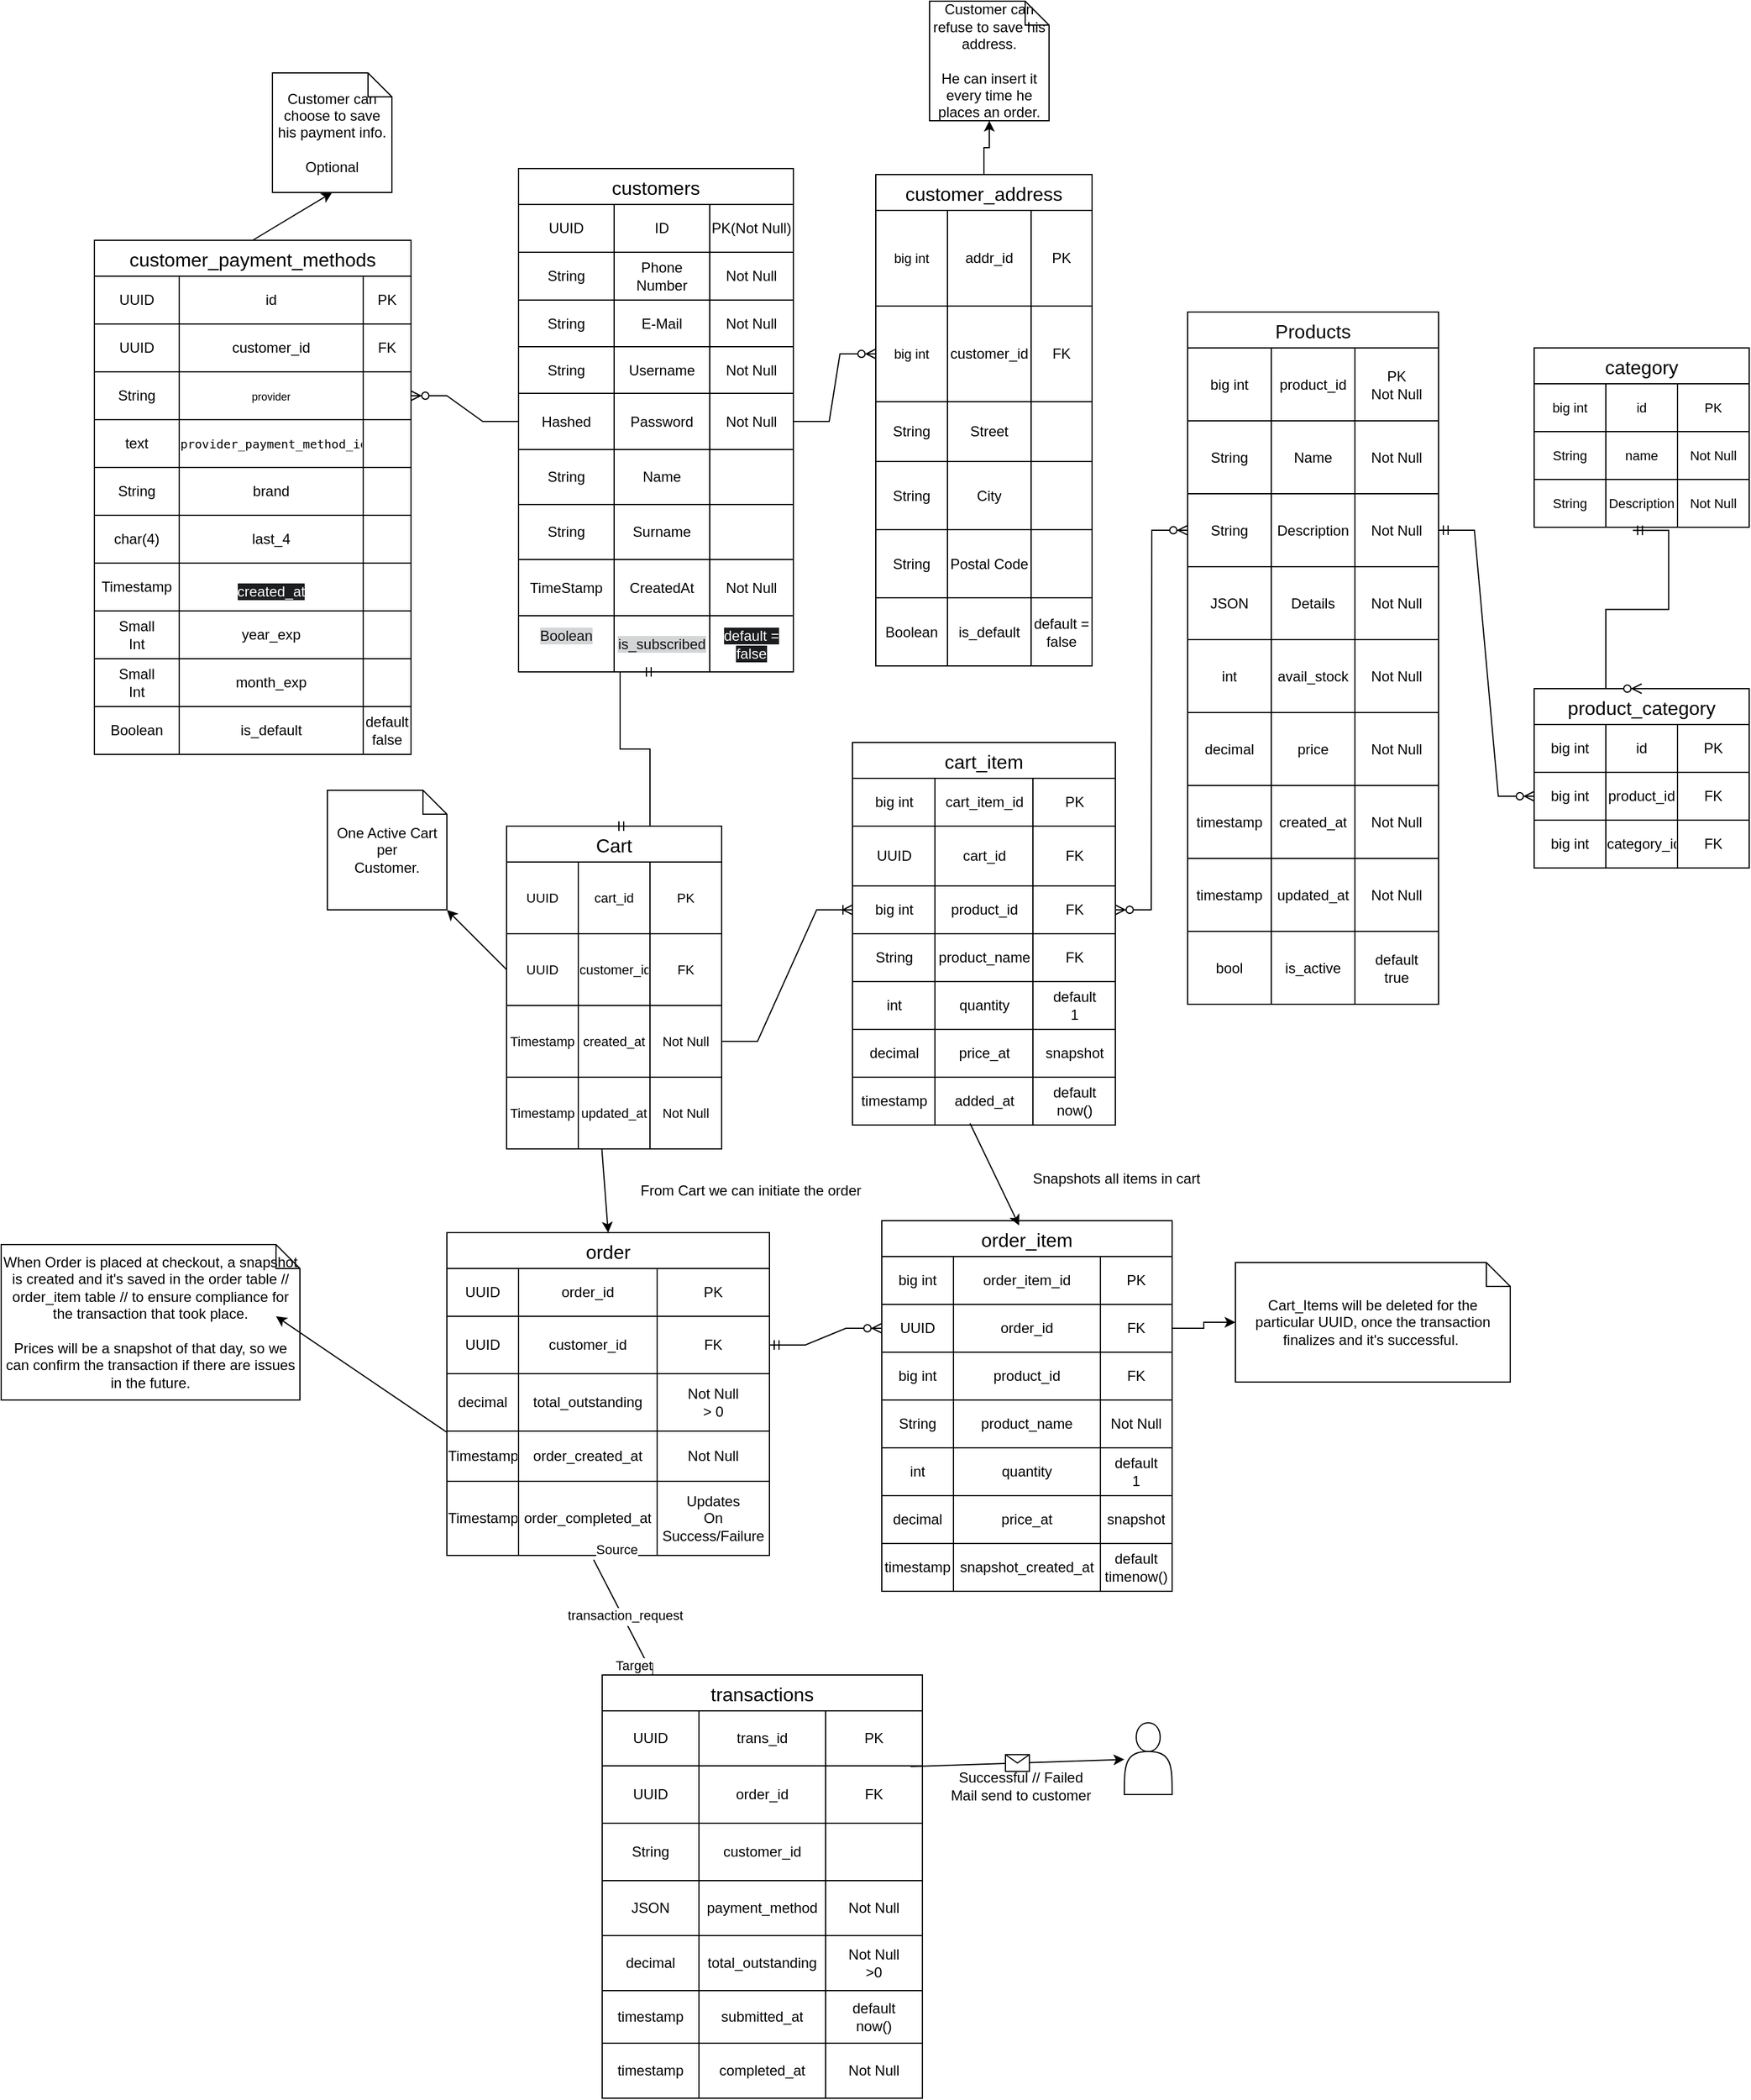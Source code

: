 <mxfile version="28.0.9">
  <diagram name="Σελίδα-1" id="aSXfHJzae4YSF8V149zj">
    <mxGraphModel dx="3102" dy="1224" grid="1" gridSize="10" guides="1" tooltips="1" connect="1" arrows="1" fold="1" page="1" pageScale="1" pageWidth="827" pageHeight="1169" math="0" shadow="0">
      <root>
        <mxCell id="0" />
        <mxCell id="1" parent="0" />
        <mxCell id="r0z94dYXCMPsbsiVsmT_-21" value="customers" style="shape=table;startSize=30;container=1;collapsible=0;childLayout=tableLayout;fontSize=16;gradientColor=none;swimlaneLine=1;" parent="1" vertex="1">
          <mxGeometry x="20" y="150" width="230" height="421.0" as="geometry" />
        </mxCell>
        <mxCell id="r0z94dYXCMPsbsiVsmT_-22" value="" style="shape=tableRow;horizontal=0;startSize=0;swimlaneHead=0;swimlaneBody=0;strokeColor=inherit;top=0;left=0;bottom=0;right=0;collapsible=0;dropTarget=0;fillColor=none;points=[[0,0.5],[1,0.5]];portConstraint=eastwest;fontSize=16;" parent="r0z94dYXCMPsbsiVsmT_-21" vertex="1">
          <mxGeometry y="30" width="230" height="40" as="geometry" />
        </mxCell>
        <mxCell id="r0z94dYXCMPsbsiVsmT_-23" value="UUID" style="shape=partialRectangle;html=1;whiteSpace=wrap;connectable=0;strokeColor=inherit;overflow=hidden;fillColor=none;top=0;left=0;bottom=0;right=0;pointerEvents=1;fontSize=12;" parent="r0z94dYXCMPsbsiVsmT_-22" vertex="1">
          <mxGeometry width="80" height="40" as="geometry">
            <mxRectangle width="80" height="40" as="alternateBounds" />
          </mxGeometry>
        </mxCell>
        <mxCell id="r0z94dYXCMPsbsiVsmT_-24" value="ID" style="shape=partialRectangle;html=1;whiteSpace=wrap;connectable=0;strokeColor=inherit;overflow=hidden;fillColor=none;top=0;left=0;bottom=0;right=0;pointerEvents=1;fontSize=12;" parent="r0z94dYXCMPsbsiVsmT_-22" vertex="1">
          <mxGeometry x="80" width="80" height="40" as="geometry">
            <mxRectangle width="80" height="40" as="alternateBounds" />
          </mxGeometry>
        </mxCell>
        <mxCell id="r0z94dYXCMPsbsiVsmT_-25" value="PK(Not Null)" style="shape=partialRectangle;html=1;whiteSpace=wrap;connectable=0;strokeColor=inherit;overflow=hidden;fillColor=none;top=0;left=0;bottom=0;right=0;pointerEvents=1;fontSize=12;" parent="r0z94dYXCMPsbsiVsmT_-22" vertex="1">
          <mxGeometry x="160" width="70" height="40" as="geometry">
            <mxRectangle width="70" height="40" as="alternateBounds" />
          </mxGeometry>
        </mxCell>
        <mxCell id="r0z94dYXCMPsbsiVsmT_-26" value="" style="shape=tableRow;horizontal=0;startSize=0;swimlaneHead=0;swimlaneBody=0;strokeColor=inherit;top=0;left=0;bottom=0;right=0;collapsible=0;dropTarget=0;fillColor=none;points=[[0,0.5],[1,0.5]];portConstraint=eastwest;fontSize=16;" parent="r0z94dYXCMPsbsiVsmT_-21" vertex="1">
          <mxGeometry y="70" width="230" height="40" as="geometry" />
        </mxCell>
        <mxCell id="r0z94dYXCMPsbsiVsmT_-27" value="String" style="shape=partialRectangle;html=1;whiteSpace=wrap;connectable=0;strokeColor=inherit;overflow=hidden;fillColor=none;top=0;left=0;bottom=0;right=0;pointerEvents=1;fontSize=12;" parent="r0z94dYXCMPsbsiVsmT_-26" vertex="1">
          <mxGeometry width="80" height="40" as="geometry">
            <mxRectangle width="80" height="40" as="alternateBounds" />
          </mxGeometry>
        </mxCell>
        <mxCell id="r0z94dYXCMPsbsiVsmT_-28" value="&lt;font&gt;Phone Number&lt;/font&gt;" style="shape=partialRectangle;html=1;whiteSpace=wrap;connectable=0;strokeColor=inherit;overflow=hidden;fillColor=none;top=0;left=0;bottom=0;right=0;pointerEvents=1;fontSize=12;" parent="r0z94dYXCMPsbsiVsmT_-26" vertex="1">
          <mxGeometry x="80" width="80" height="40" as="geometry">
            <mxRectangle width="80" height="40" as="alternateBounds" />
          </mxGeometry>
        </mxCell>
        <mxCell id="r0z94dYXCMPsbsiVsmT_-29" value="Not Null" style="shape=partialRectangle;html=1;whiteSpace=wrap;connectable=0;strokeColor=inherit;overflow=hidden;fillColor=none;top=0;left=0;bottom=0;right=0;pointerEvents=1;fontSize=12;" parent="r0z94dYXCMPsbsiVsmT_-26" vertex="1">
          <mxGeometry x="160" width="70" height="40" as="geometry">
            <mxRectangle width="70" height="40" as="alternateBounds" />
          </mxGeometry>
        </mxCell>
        <mxCell id="r0z94dYXCMPsbsiVsmT_-30" value="" style="shape=tableRow;horizontal=0;startSize=0;swimlaneHead=0;swimlaneBody=0;strokeColor=inherit;top=0;left=0;bottom=0;right=0;collapsible=0;dropTarget=0;fillColor=none;points=[[0,0.5],[1,0.5]];portConstraint=eastwest;fontSize=16;" parent="r0z94dYXCMPsbsiVsmT_-21" vertex="1">
          <mxGeometry y="110" width="230" height="39" as="geometry" />
        </mxCell>
        <mxCell id="r0z94dYXCMPsbsiVsmT_-31" value="String" style="shape=partialRectangle;html=1;whiteSpace=wrap;connectable=0;strokeColor=inherit;overflow=hidden;fillColor=none;top=0;left=0;bottom=0;right=0;pointerEvents=1;fontSize=12;" parent="r0z94dYXCMPsbsiVsmT_-30" vertex="1">
          <mxGeometry width="80" height="39" as="geometry">
            <mxRectangle width="80" height="39" as="alternateBounds" />
          </mxGeometry>
        </mxCell>
        <mxCell id="r0z94dYXCMPsbsiVsmT_-32" value="E-Mail" style="shape=partialRectangle;html=1;whiteSpace=wrap;connectable=0;strokeColor=inherit;overflow=hidden;fillColor=none;top=0;left=0;bottom=0;right=0;pointerEvents=1;fontSize=12;" parent="r0z94dYXCMPsbsiVsmT_-30" vertex="1">
          <mxGeometry x="80" width="80" height="39" as="geometry">
            <mxRectangle width="80" height="39" as="alternateBounds" />
          </mxGeometry>
        </mxCell>
        <mxCell id="r0z94dYXCMPsbsiVsmT_-33" value="Not Null" style="shape=partialRectangle;html=1;whiteSpace=wrap;connectable=0;strokeColor=inherit;overflow=hidden;fillColor=none;top=0;left=0;bottom=0;right=0;pointerEvents=1;fontSize=12;" parent="r0z94dYXCMPsbsiVsmT_-30" vertex="1">
          <mxGeometry x="160" width="70" height="39" as="geometry">
            <mxRectangle width="70" height="39" as="alternateBounds" />
          </mxGeometry>
        </mxCell>
        <mxCell id="r0z94dYXCMPsbsiVsmT_-174" style="shape=tableRow;horizontal=0;startSize=0;swimlaneHead=0;swimlaneBody=0;strokeColor=inherit;top=0;left=0;bottom=0;right=0;collapsible=0;dropTarget=0;fillColor=none;points=[[0,0.5],[1,0.5]];portConstraint=eastwest;fontSize=16;" parent="r0z94dYXCMPsbsiVsmT_-21" vertex="1">
          <mxGeometry y="149" width="230" height="39" as="geometry" />
        </mxCell>
        <mxCell id="r0z94dYXCMPsbsiVsmT_-175" value="String" style="shape=partialRectangle;html=1;whiteSpace=wrap;connectable=0;strokeColor=inherit;overflow=hidden;fillColor=none;top=0;left=0;bottom=0;right=0;pointerEvents=1;fontSize=12;" parent="r0z94dYXCMPsbsiVsmT_-174" vertex="1">
          <mxGeometry width="80" height="39" as="geometry">
            <mxRectangle width="80" height="39" as="alternateBounds" />
          </mxGeometry>
        </mxCell>
        <mxCell id="r0z94dYXCMPsbsiVsmT_-176" value="Username" style="shape=partialRectangle;html=1;whiteSpace=wrap;connectable=0;strokeColor=inherit;overflow=hidden;fillColor=none;top=0;left=0;bottom=0;right=0;pointerEvents=1;fontSize=12;" parent="r0z94dYXCMPsbsiVsmT_-174" vertex="1">
          <mxGeometry x="80" width="80" height="39" as="geometry">
            <mxRectangle width="80" height="39" as="alternateBounds" />
          </mxGeometry>
        </mxCell>
        <mxCell id="r0z94dYXCMPsbsiVsmT_-177" value="Not Null" style="shape=partialRectangle;html=1;whiteSpace=wrap;connectable=0;strokeColor=inherit;overflow=hidden;fillColor=none;top=0;left=0;bottom=0;right=0;pointerEvents=1;fontSize=12;" parent="r0z94dYXCMPsbsiVsmT_-174" vertex="1">
          <mxGeometry x="160" width="70" height="39" as="geometry">
            <mxRectangle width="70" height="39" as="alternateBounds" />
          </mxGeometry>
        </mxCell>
        <mxCell id="r0z94dYXCMPsbsiVsmT_-91" value="" style="shape=tableRow;horizontal=0;startSize=0;swimlaneHead=0;swimlaneBody=0;top=0;left=0;bottom=0;right=0;dropTarget=0;collapsible=0;recursiveResize=0;expand=0;fontStyle=0;fillColor=none;" parent="r0z94dYXCMPsbsiVsmT_-21" vertex="1">
          <mxGeometry y="188" width="230" height="47" as="geometry" />
        </mxCell>
        <mxCell id="r0z94dYXCMPsbsiVsmT_-92" value="Hashed" style="connectable=0;recursiveResize=0;strokeColor=none;fillColor=none;align=center;whiteSpace=wrap;html=1;" parent="r0z94dYXCMPsbsiVsmT_-91" vertex="1">
          <mxGeometry width="80" height="47" as="geometry">
            <mxRectangle width="80" height="47" as="alternateBounds" />
          </mxGeometry>
        </mxCell>
        <mxCell id="r0z94dYXCMPsbsiVsmT_-93" value="Password" style="connectable=0;recursiveResize=0;strokeColor=none;fillColor=none;align=center;whiteSpace=wrap;html=1;" parent="r0z94dYXCMPsbsiVsmT_-91" vertex="1">
          <mxGeometry x="80" width="80" height="47" as="geometry">
            <mxRectangle width="80" height="47" as="alternateBounds" />
          </mxGeometry>
        </mxCell>
        <mxCell id="r0z94dYXCMPsbsiVsmT_-94" value="Not Null" style="connectable=0;recursiveResize=0;strokeColor=none;fillColor=none;align=center;whiteSpace=wrap;html=1;" parent="r0z94dYXCMPsbsiVsmT_-91" vertex="1">
          <mxGeometry x="160" width="70" height="47" as="geometry">
            <mxRectangle width="70" height="47" as="alternateBounds" />
          </mxGeometry>
        </mxCell>
        <mxCell id="r0z94dYXCMPsbsiVsmT_-87" style="shape=tableRow;horizontal=0;startSize=0;swimlaneHead=0;swimlaneBody=0;top=0;left=0;bottom=0;right=0;dropTarget=0;collapsible=0;recursiveResize=0;expand=0;fontStyle=0;fillColor=none;" parent="r0z94dYXCMPsbsiVsmT_-21" vertex="1">
          <mxGeometry y="235" width="230" height="46" as="geometry" />
        </mxCell>
        <mxCell id="r0z94dYXCMPsbsiVsmT_-88" value="String" style="connectable=0;recursiveResize=0;strokeColor=none;fillColor=none;align=center;whiteSpace=wrap;html=1;" parent="r0z94dYXCMPsbsiVsmT_-87" vertex="1">
          <mxGeometry width="80" height="46" as="geometry">
            <mxRectangle width="80" height="46" as="alternateBounds" />
          </mxGeometry>
        </mxCell>
        <mxCell id="r0z94dYXCMPsbsiVsmT_-89" value="Name" style="connectable=0;recursiveResize=0;strokeColor=none;fillColor=none;align=center;whiteSpace=wrap;html=1;" parent="r0z94dYXCMPsbsiVsmT_-87" vertex="1">
          <mxGeometry x="80" width="80" height="46" as="geometry">
            <mxRectangle width="80" height="46" as="alternateBounds" />
          </mxGeometry>
        </mxCell>
        <mxCell id="r0z94dYXCMPsbsiVsmT_-90" value="" style="connectable=0;recursiveResize=0;strokeColor=none;fillColor=none;align=center;whiteSpace=wrap;html=1;" parent="r0z94dYXCMPsbsiVsmT_-87" vertex="1">
          <mxGeometry x="160" width="70" height="46" as="geometry">
            <mxRectangle width="70" height="46" as="alternateBounds" />
          </mxGeometry>
        </mxCell>
        <mxCell id="r0z94dYXCMPsbsiVsmT_-170" style="shape=tableRow;horizontal=0;startSize=0;swimlaneHead=0;swimlaneBody=0;top=0;left=0;bottom=0;right=0;dropTarget=0;collapsible=0;recursiveResize=0;expand=0;fontStyle=0;fillColor=none;" parent="r0z94dYXCMPsbsiVsmT_-21" vertex="1">
          <mxGeometry y="281" width="230" height="46" as="geometry" />
        </mxCell>
        <mxCell id="r0z94dYXCMPsbsiVsmT_-171" value="String" style="connectable=0;recursiveResize=0;strokeColor=none;fillColor=none;align=center;whiteSpace=wrap;html=1;" parent="r0z94dYXCMPsbsiVsmT_-170" vertex="1">
          <mxGeometry width="80" height="46" as="geometry">
            <mxRectangle width="80" height="46" as="alternateBounds" />
          </mxGeometry>
        </mxCell>
        <mxCell id="r0z94dYXCMPsbsiVsmT_-172" value="Surname" style="connectable=0;recursiveResize=0;strokeColor=none;fillColor=none;align=center;whiteSpace=wrap;html=1;" parent="r0z94dYXCMPsbsiVsmT_-170" vertex="1">
          <mxGeometry x="80" width="80" height="46" as="geometry">
            <mxRectangle width="80" height="46" as="alternateBounds" />
          </mxGeometry>
        </mxCell>
        <mxCell id="r0z94dYXCMPsbsiVsmT_-173" value="" style="connectable=0;recursiveResize=0;strokeColor=none;fillColor=none;align=center;whiteSpace=wrap;html=1;" parent="r0z94dYXCMPsbsiVsmT_-170" vertex="1">
          <mxGeometry x="160" width="70" height="46" as="geometry">
            <mxRectangle width="70" height="46" as="alternateBounds" />
          </mxGeometry>
        </mxCell>
        <mxCell id="r0z94dYXCMPsbsiVsmT_-83" style="shape=tableRow;horizontal=0;startSize=0;swimlaneHead=0;swimlaneBody=0;top=0;left=0;bottom=0;right=0;dropTarget=0;collapsible=0;recursiveResize=0;expand=0;fontStyle=0;fillColor=none;" parent="r0z94dYXCMPsbsiVsmT_-21" vertex="1">
          <mxGeometry y="327" width="230" height="47" as="geometry" />
        </mxCell>
        <mxCell id="r0z94dYXCMPsbsiVsmT_-84" value="TimeStamp" style="connectable=0;recursiveResize=0;strokeColor=none;fillColor=none;align=center;whiteSpace=wrap;html=1;" parent="r0z94dYXCMPsbsiVsmT_-83" vertex="1">
          <mxGeometry width="80" height="47" as="geometry">
            <mxRectangle width="80" height="47" as="alternateBounds" />
          </mxGeometry>
        </mxCell>
        <mxCell id="r0z94dYXCMPsbsiVsmT_-85" value="CreatedAt" style="connectable=0;recursiveResize=0;strokeColor=none;fillColor=none;align=center;whiteSpace=wrap;html=1;" parent="r0z94dYXCMPsbsiVsmT_-83" vertex="1">
          <mxGeometry x="80" width="80" height="47" as="geometry">
            <mxRectangle width="80" height="47" as="alternateBounds" />
          </mxGeometry>
        </mxCell>
        <mxCell id="r0z94dYXCMPsbsiVsmT_-86" value="Not Null" style="connectable=0;recursiveResize=0;strokeColor=none;fillColor=none;align=center;whiteSpace=wrap;html=1;" parent="r0z94dYXCMPsbsiVsmT_-83" vertex="1">
          <mxGeometry x="160" width="70" height="47" as="geometry">
            <mxRectangle width="70" height="47" as="alternateBounds" />
          </mxGeometry>
        </mxCell>
        <mxCell id="r0z94dYXCMPsbsiVsmT_-158" value="" style="shape=tableRow;horizontal=0;startSize=0;swimlaneHead=0;swimlaneBody=0;top=0;left=0;bottom=0;right=0;dropTarget=0;collapsible=0;recursiveResize=0;expand=0;fontStyle=0;fillColor=none;" parent="r0z94dYXCMPsbsiVsmT_-21" vertex="1">
          <mxGeometry y="374" width="230" height="47" as="geometry" />
        </mxCell>
        <mxCell id="r0z94dYXCMPsbsiVsmT_-159" value="&#xa;&lt;span style=&quot;color: rgb(18, 18, 18); font-family: Helvetica; font-size: 12px; font-style: normal; font-variant-ligatures: normal; font-variant-caps: normal; font-weight: 400; letter-spacing: normal; orphans: 2; text-align: center; text-indent: 0px; text-transform: none; widows: 2; word-spacing: 0px; -webkit-text-stroke-width: 0px; white-space: normal; background-color: rgb(211, 213, 214); text-decoration-thickness: initial; text-decoration-style: initial; text-decoration-color: initial; display: inline !important; float: none;&quot;&gt;Boolean&lt;/span&gt;&#xa;&#xa;" style="connectable=0;recursiveResize=0;strokeColor=none;fillColor=none;align=center;whiteSpace=wrap;html=1;" parent="r0z94dYXCMPsbsiVsmT_-158" vertex="1">
          <mxGeometry width="80" height="47" as="geometry">
            <mxRectangle width="80" height="47" as="alternateBounds" />
          </mxGeometry>
        </mxCell>
        <mxCell id="r0z94dYXCMPsbsiVsmT_-160" value="&lt;br&gt;&lt;font color=&quot;#121212&quot;&gt;&lt;span style=&quot;background-color: rgb(211, 213, 214);&quot;&gt;is_subscribed&lt;/span&gt;&lt;/font&gt;&lt;div&gt;&lt;br/&gt;&lt;/div&gt;" style="connectable=0;recursiveResize=0;strokeColor=none;fillColor=none;align=center;whiteSpace=wrap;html=1;" parent="r0z94dYXCMPsbsiVsmT_-158" vertex="1">
          <mxGeometry x="80" width="80" height="47" as="geometry">
            <mxRectangle width="80" height="47" as="alternateBounds" />
          </mxGeometry>
        </mxCell>
        <mxCell id="r0z94dYXCMPsbsiVsmT_-161" value="&lt;span style=&quot;color: rgb(255, 255, 255); background-color: rgb(27, 29, 30); float: none; display: inline !important;&quot;&gt;default = false&lt;/span&gt;" style="connectable=0;recursiveResize=0;strokeColor=none;fillColor=none;align=center;whiteSpace=wrap;html=1;" parent="r0z94dYXCMPsbsiVsmT_-158" vertex="1">
          <mxGeometry x="160" width="70" height="47" as="geometry">
            <mxRectangle width="70" height="47" as="alternateBounds" />
          </mxGeometry>
        </mxCell>
        <mxCell id="r0z94dYXCMPsbsiVsmT_-215" style="edgeStyle=orthogonalEdgeStyle;rounded=0;orthogonalLoop=1;jettySize=auto;html=1;exitX=0.5;exitY=0;exitDx=0;exitDy=0;" parent="1" source="r0z94dYXCMPsbsiVsmT_-178" target="r0z94dYXCMPsbsiVsmT_-213" edge="1">
          <mxGeometry relative="1" as="geometry" />
        </mxCell>
        <mxCell id="r0z94dYXCMPsbsiVsmT_-178" value="customer_address" style="shape=table;startSize=30;container=1;collapsible=0;childLayout=tableLayout;strokeColor=default;fontSize=16;" parent="1" vertex="1">
          <mxGeometry x="319" y="155" width="181" height="411" as="geometry" />
        </mxCell>
        <mxCell id="r0z94dYXCMPsbsiVsmT_-205" style="shape=tableRow;horizontal=0;startSize=0;swimlaneHead=0;swimlaneBody=0;strokeColor=inherit;top=0;left=0;bottom=0;right=0;collapsible=0;dropTarget=0;fillColor=none;points=[[0,0.5],[1,0.5]];portConstraint=eastwest;fontSize=16;" parent="r0z94dYXCMPsbsiVsmT_-178" vertex="1">
          <mxGeometry y="30" width="181" height="80" as="geometry" />
        </mxCell>
        <mxCell id="r0z94dYXCMPsbsiVsmT_-206" value="&lt;font style=&quot;font-size: 11px;&quot;&gt;big int&lt;/font&gt;" style="shape=partialRectangle;html=1;whiteSpace=wrap;connectable=0;strokeColor=inherit;overflow=hidden;fillColor=none;top=0;left=0;bottom=0;right=0;pointerEvents=1;fontSize=12;" parent="r0z94dYXCMPsbsiVsmT_-205" vertex="1">
          <mxGeometry width="60" height="80" as="geometry">
            <mxRectangle width="60" height="80" as="alternateBounds" />
          </mxGeometry>
        </mxCell>
        <mxCell id="r0z94dYXCMPsbsiVsmT_-207" value="addr_id" style="shape=partialRectangle;html=1;whiteSpace=wrap;connectable=0;strokeColor=inherit;overflow=hidden;fillColor=none;top=0;left=0;bottom=0;right=0;pointerEvents=1;fontSize=12;" parent="r0z94dYXCMPsbsiVsmT_-205" vertex="1">
          <mxGeometry x="60" width="70" height="80" as="geometry">
            <mxRectangle width="70" height="80" as="alternateBounds" />
          </mxGeometry>
        </mxCell>
        <mxCell id="r0z94dYXCMPsbsiVsmT_-208" value="PK" style="shape=partialRectangle;html=1;whiteSpace=wrap;connectable=0;strokeColor=inherit;overflow=hidden;fillColor=none;top=0;left=0;bottom=0;right=0;pointerEvents=1;fontSize=12;" parent="r0z94dYXCMPsbsiVsmT_-205" vertex="1">
          <mxGeometry x="130" width="51" height="80" as="geometry">
            <mxRectangle width="51" height="80" as="alternateBounds" />
          </mxGeometry>
        </mxCell>
        <mxCell id="r0z94dYXCMPsbsiVsmT_-179" value="" style="shape=tableRow;horizontal=0;startSize=0;swimlaneHead=0;swimlaneBody=0;strokeColor=inherit;top=0;left=0;bottom=0;right=0;collapsible=0;dropTarget=0;fillColor=none;points=[[0,0.5],[1,0.5]];portConstraint=eastwest;fontSize=16;" parent="r0z94dYXCMPsbsiVsmT_-178" vertex="1">
          <mxGeometry y="110" width="181" height="80" as="geometry" />
        </mxCell>
        <mxCell id="r0z94dYXCMPsbsiVsmT_-180" value="&lt;font style=&quot;font-size: 11px;&quot;&gt;big int&lt;/font&gt;" style="shape=partialRectangle;html=1;whiteSpace=wrap;connectable=0;strokeColor=inherit;overflow=hidden;fillColor=none;top=0;left=0;bottom=0;right=0;pointerEvents=1;fontSize=12;" parent="r0z94dYXCMPsbsiVsmT_-179" vertex="1">
          <mxGeometry width="60" height="80" as="geometry">
            <mxRectangle width="60" height="80" as="alternateBounds" />
          </mxGeometry>
        </mxCell>
        <mxCell id="r0z94dYXCMPsbsiVsmT_-181" value="&lt;font&gt;customer_id&lt;/font&gt;" style="shape=partialRectangle;html=1;whiteSpace=wrap;connectable=0;strokeColor=inherit;overflow=hidden;fillColor=none;top=0;left=0;bottom=0;right=0;pointerEvents=1;fontSize=12;" parent="r0z94dYXCMPsbsiVsmT_-179" vertex="1">
          <mxGeometry x="60" width="70" height="80" as="geometry">
            <mxRectangle width="70" height="80" as="alternateBounds" />
          </mxGeometry>
        </mxCell>
        <mxCell id="r0z94dYXCMPsbsiVsmT_-182" value="FK" style="shape=partialRectangle;html=1;whiteSpace=wrap;connectable=0;strokeColor=inherit;overflow=hidden;fillColor=none;top=0;left=0;bottom=0;right=0;pointerEvents=1;fontSize=12;" parent="r0z94dYXCMPsbsiVsmT_-179" vertex="1">
          <mxGeometry x="130" width="51" height="80" as="geometry">
            <mxRectangle width="51" height="80" as="alternateBounds" />
          </mxGeometry>
        </mxCell>
        <mxCell id="r0z94dYXCMPsbsiVsmT_-183" value="" style="shape=tableRow;horizontal=0;startSize=0;swimlaneHead=0;swimlaneBody=0;strokeColor=inherit;top=0;left=0;bottom=0;right=0;collapsible=0;dropTarget=0;fillColor=none;points=[[0,0.5],[1,0.5]];portConstraint=eastwest;fontSize=16;" parent="r0z94dYXCMPsbsiVsmT_-178" vertex="1">
          <mxGeometry y="190" width="181" height="50" as="geometry" />
        </mxCell>
        <mxCell id="r0z94dYXCMPsbsiVsmT_-184" value="String" style="shape=partialRectangle;html=1;whiteSpace=wrap;connectable=0;strokeColor=inherit;overflow=hidden;fillColor=none;top=0;left=0;bottom=0;right=0;pointerEvents=1;fontSize=12;" parent="r0z94dYXCMPsbsiVsmT_-183" vertex="1">
          <mxGeometry width="60" height="50" as="geometry">
            <mxRectangle width="60" height="50" as="alternateBounds" />
          </mxGeometry>
        </mxCell>
        <mxCell id="r0z94dYXCMPsbsiVsmT_-185" value="Street" style="shape=partialRectangle;html=1;whiteSpace=wrap;connectable=0;strokeColor=inherit;overflow=hidden;fillColor=none;top=0;left=0;bottom=0;right=0;pointerEvents=1;fontSize=12;" parent="r0z94dYXCMPsbsiVsmT_-183" vertex="1">
          <mxGeometry x="60" width="70" height="50" as="geometry">
            <mxRectangle width="70" height="50" as="alternateBounds" />
          </mxGeometry>
        </mxCell>
        <mxCell id="r0z94dYXCMPsbsiVsmT_-186" value="" style="shape=partialRectangle;html=1;whiteSpace=wrap;connectable=0;strokeColor=inherit;overflow=hidden;fillColor=none;top=0;left=0;bottom=0;right=0;pointerEvents=1;fontSize=12;" parent="r0z94dYXCMPsbsiVsmT_-183" vertex="1">
          <mxGeometry x="130" width="51" height="50" as="geometry">
            <mxRectangle width="51" height="50" as="alternateBounds" />
          </mxGeometry>
        </mxCell>
        <mxCell id="r0z94dYXCMPsbsiVsmT_-187" value="" style="shape=tableRow;horizontal=0;startSize=0;swimlaneHead=0;swimlaneBody=0;strokeColor=inherit;top=0;left=0;bottom=0;right=0;collapsible=0;dropTarget=0;fillColor=none;points=[[0,0.5],[1,0.5]];portConstraint=eastwest;fontSize=16;" parent="r0z94dYXCMPsbsiVsmT_-178" vertex="1">
          <mxGeometry y="240" width="181" height="57" as="geometry" />
        </mxCell>
        <mxCell id="r0z94dYXCMPsbsiVsmT_-188" value="String" style="shape=partialRectangle;html=1;whiteSpace=wrap;connectable=0;strokeColor=inherit;overflow=hidden;fillColor=none;top=0;left=0;bottom=0;right=0;pointerEvents=1;fontSize=12;" parent="r0z94dYXCMPsbsiVsmT_-187" vertex="1">
          <mxGeometry width="60" height="57" as="geometry">
            <mxRectangle width="60" height="57" as="alternateBounds" />
          </mxGeometry>
        </mxCell>
        <mxCell id="r0z94dYXCMPsbsiVsmT_-189" value="City" style="shape=partialRectangle;html=1;whiteSpace=wrap;connectable=0;strokeColor=inherit;overflow=hidden;fillColor=none;top=0;left=0;bottom=0;right=0;pointerEvents=1;fontSize=12;" parent="r0z94dYXCMPsbsiVsmT_-187" vertex="1">
          <mxGeometry x="60" width="70" height="57" as="geometry">
            <mxRectangle width="70" height="57" as="alternateBounds" />
          </mxGeometry>
        </mxCell>
        <mxCell id="r0z94dYXCMPsbsiVsmT_-190" value="" style="shape=partialRectangle;html=1;whiteSpace=wrap;connectable=0;strokeColor=inherit;overflow=hidden;fillColor=none;top=0;left=0;bottom=0;right=0;pointerEvents=1;fontSize=12;" parent="r0z94dYXCMPsbsiVsmT_-187" vertex="1">
          <mxGeometry x="130" width="51" height="57" as="geometry">
            <mxRectangle width="51" height="57" as="alternateBounds" />
          </mxGeometry>
        </mxCell>
        <mxCell id="r0z94dYXCMPsbsiVsmT_-197" style="shape=tableRow;horizontal=0;startSize=0;swimlaneHead=0;swimlaneBody=0;strokeColor=inherit;top=0;left=0;bottom=0;right=0;collapsible=0;dropTarget=0;fillColor=none;points=[[0,0.5],[1,0.5]];portConstraint=eastwest;fontSize=16;" parent="r0z94dYXCMPsbsiVsmT_-178" vertex="1">
          <mxGeometry y="297" width="181" height="57" as="geometry" />
        </mxCell>
        <mxCell id="r0z94dYXCMPsbsiVsmT_-198" value="String" style="shape=partialRectangle;html=1;whiteSpace=wrap;connectable=0;strokeColor=inherit;overflow=hidden;fillColor=none;top=0;left=0;bottom=0;right=0;pointerEvents=1;fontSize=12;" parent="r0z94dYXCMPsbsiVsmT_-197" vertex="1">
          <mxGeometry width="60" height="57" as="geometry">
            <mxRectangle width="60" height="57" as="alternateBounds" />
          </mxGeometry>
        </mxCell>
        <mxCell id="r0z94dYXCMPsbsiVsmT_-199" value="Postal Code" style="shape=partialRectangle;html=1;whiteSpace=wrap;connectable=0;strokeColor=inherit;overflow=hidden;fillColor=none;top=0;left=0;bottom=0;right=0;pointerEvents=1;fontSize=12;" parent="r0z94dYXCMPsbsiVsmT_-197" vertex="1">
          <mxGeometry x="60" width="70" height="57" as="geometry">
            <mxRectangle width="70" height="57" as="alternateBounds" />
          </mxGeometry>
        </mxCell>
        <mxCell id="r0z94dYXCMPsbsiVsmT_-200" style="shape=partialRectangle;html=1;whiteSpace=wrap;connectable=0;strokeColor=inherit;overflow=hidden;fillColor=none;top=0;left=0;bottom=0;right=0;pointerEvents=1;fontSize=12;" parent="r0z94dYXCMPsbsiVsmT_-197" vertex="1">
          <mxGeometry x="130" width="51" height="57" as="geometry">
            <mxRectangle width="51" height="57" as="alternateBounds" />
          </mxGeometry>
        </mxCell>
        <mxCell id="r0z94dYXCMPsbsiVsmT_-209" style="shape=tableRow;horizontal=0;startSize=0;swimlaneHead=0;swimlaneBody=0;strokeColor=inherit;top=0;left=0;bottom=0;right=0;collapsible=0;dropTarget=0;fillColor=none;points=[[0,0.5],[1,0.5]];portConstraint=eastwest;fontSize=16;" parent="r0z94dYXCMPsbsiVsmT_-178" vertex="1">
          <mxGeometry y="354" width="181" height="57" as="geometry" />
        </mxCell>
        <mxCell id="r0z94dYXCMPsbsiVsmT_-210" value="Boolean" style="shape=partialRectangle;html=1;whiteSpace=wrap;connectable=0;strokeColor=inherit;overflow=hidden;fillColor=none;top=0;left=0;bottom=0;right=0;pointerEvents=1;fontSize=12;" parent="r0z94dYXCMPsbsiVsmT_-209" vertex="1">
          <mxGeometry width="60" height="57" as="geometry">
            <mxRectangle width="60" height="57" as="alternateBounds" />
          </mxGeometry>
        </mxCell>
        <mxCell id="r0z94dYXCMPsbsiVsmT_-211" value="is_default" style="shape=partialRectangle;html=1;whiteSpace=wrap;connectable=0;strokeColor=inherit;overflow=hidden;fillColor=none;top=0;left=0;bottom=0;right=0;pointerEvents=1;fontSize=12;" parent="r0z94dYXCMPsbsiVsmT_-209" vertex="1">
          <mxGeometry x="60" width="70" height="57" as="geometry">
            <mxRectangle width="70" height="57" as="alternateBounds" />
          </mxGeometry>
        </mxCell>
        <mxCell id="r0z94dYXCMPsbsiVsmT_-212" value="default = false" style="shape=partialRectangle;html=1;whiteSpace=wrap;connectable=0;strokeColor=inherit;overflow=hidden;fillColor=none;top=0;left=0;bottom=0;right=0;pointerEvents=1;fontSize=12;" parent="r0z94dYXCMPsbsiVsmT_-209" vertex="1">
          <mxGeometry x="130" width="51" height="57" as="geometry">
            <mxRectangle width="51" height="57" as="alternateBounds" />
          </mxGeometry>
        </mxCell>
        <mxCell id="r0z94dYXCMPsbsiVsmT_-213" value="Customer can refuse to save his address.&lt;br&gt;&lt;br&gt;He can insert it every time he places an order." style="shape=note;size=20;whiteSpace=wrap;html=1;" parent="1" vertex="1">
          <mxGeometry x="364" y="10" width="100" height="100" as="geometry" />
        </mxCell>
        <mxCell id="r0z94dYXCMPsbsiVsmT_-214" value="" style="edgeStyle=entityRelationEdgeStyle;fontSize=12;html=1;endArrow=ERzeroToMany;endFill=1;rounded=0;" parent="1" source="r0z94dYXCMPsbsiVsmT_-91" target="r0z94dYXCMPsbsiVsmT_-179" edge="1">
          <mxGeometry width="100" height="100" relative="1" as="geometry">
            <mxPoint x="240" y="390" as="sourcePoint" />
            <mxPoint x="340" y="290" as="targetPoint" />
          </mxGeometry>
        </mxCell>
        <mxCell id="r0z94dYXCMPsbsiVsmT_-216" value="Cart" style="shape=table;startSize=30;container=1;collapsible=0;childLayout=tableLayout;strokeColor=default;fontSize=16;" parent="1" vertex="1">
          <mxGeometry x="10" y="700" width="180" height="270" as="geometry" />
        </mxCell>
        <mxCell id="r0z94dYXCMPsbsiVsmT_-217" value="" style="shape=tableRow;horizontal=0;startSize=0;swimlaneHead=0;swimlaneBody=0;strokeColor=inherit;top=0;left=0;bottom=0;right=0;collapsible=0;dropTarget=0;fillColor=none;points=[[0,0.5],[1,0.5]];portConstraint=eastwest;fontSize=16;" parent="r0z94dYXCMPsbsiVsmT_-216" vertex="1">
          <mxGeometry y="30" width="180" height="60" as="geometry" />
        </mxCell>
        <mxCell id="r0z94dYXCMPsbsiVsmT_-218" value="&lt;span&gt;UUID&lt;/span&gt;" style="shape=partialRectangle;html=1;whiteSpace=wrap;connectable=0;strokeColor=inherit;overflow=hidden;fillColor=none;top=0;left=0;bottom=0;right=0;pointerEvents=1;fontSize=11;align=center;" parent="r0z94dYXCMPsbsiVsmT_-217" vertex="1">
          <mxGeometry width="60" height="60" as="geometry">
            <mxRectangle width="60" height="60" as="alternateBounds" />
          </mxGeometry>
        </mxCell>
        <mxCell id="r0z94dYXCMPsbsiVsmT_-219" value="cart_id" style="shape=partialRectangle;html=1;whiteSpace=wrap;connectable=0;strokeColor=inherit;overflow=hidden;fillColor=none;top=0;left=0;bottom=0;right=0;pointerEvents=1;fontSize=11;" parent="r0z94dYXCMPsbsiVsmT_-217" vertex="1">
          <mxGeometry x="60" width="60" height="60" as="geometry">
            <mxRectangle width="60" height="60" as="alternateBounds" />
          </mxGeometry>
        </mxCell>
        <mxCell id="r0z94dYXCMPsbsiVsmT_-220" value="PK" style="shape=partialRectangle;html=1;whiteSpace=wrap;connectable=0;strokeColor=inherit;overflow=hidden;fillColor=none;top=0;left=0;bottom=0;right=0;pointerEvents=1;fontSize=11;" parent="r0z94dYXCMPsbsiVsmT_-217" vertex="1">
          <mxGeometry x="120" width="60" height="60" as="geometry">
            <mxRectangle width="60" height="60" as="alternateBounds" />
          </mxGeometry>
        </mxCell>
        <mxCell id="r0z94dYXCMPsbsiVsmT_-221" value="" style="shape=tableRow;horizontal=0;startSize=0;swimlaneHead=0;swimlaneBody=0;strokeColor=inherit;top=0;left=0;bottom=0;right=0;collapsible=0;dropTarget=0;fillColor=none;points=[[0,0.5],[1,0.5]];portConstraint=eastwest;fontSize=16;" parent="r0z94dYXCMPsbsiVsmT_-216" vertex="1">
          <mxGeometry y="90" width="180" height="60" as="geometry" />
        </mxCell>
        <mxCell id="r0z94dYXCMPsbsiVsmT_-222" value="UUID" style="shape=partialRectangle;html=1;whiteSpace=wrap;connectable=0;strokeColor=inherit;overflow=hidden;fillColor=none;top=0;left=0;bottom=0;right=0;pointerEvents=1;fontSize=11;" parent="r0z94dYXCMPsbsiVsmT_-221" vertex="1">
          <mxGeometry width="60" height="60" as="geometry">
            <mxRectangle width="60" height="60" as="alternateBounds" />
          </mxGeometry>
        </mxCell>
        <mxCell id="r0z94dYXCMPsbsiVsmT_-223" value="customer_id" style="shape=partialRectangle;html=1;whiteSpace=wrap;connectable=0;strokeColor=inherit;overflow=hidden;fillColor=none;top=0;left=0;bottom=0;right=0;pointerEvents=1;fontSize=11;" parent="r0z94dYXCMPsbsiVsmT_-221" vertex="1">
          <mxGeometry x="60" width="60" height="60" as="geometry">
            <mxRectangle width="60" height="60" as="alternateBounds" />
          </mxGeometry>
        </mxCell>
        <mxCell id="r0z94dYXCMPsbsiVsmT_-224" value="FK" style="shape=partialRectangle;html=1;whiteSpace=wrap;connectable=0;strokeColor=inherit;overflow=hidden;fillColor=none;top=0;left=0;bottom=0;right=0;pointerEvents=1;fontSize=11;" parent="r0z94dYXCMPsbsiVsmT_-221" vertex="1">
          <mxGeometry x="120" width="60" height="60" as="geometry">
            <mxRectangle width="60" height="60" as="alternateBounds" />
          </mxGeometry>
        </mxCell>
        <mxCell id="r0z94dYXCMPsbsiVsmT_-225" value="" style="shape=tableRow;horizontal=0;startSize=0;swimlaneHead=0;swimlaneBody=0;strokeColor=inherit;top=0;left=0;bottom=0;right=0;collapsible=0;dropTarget=0;fillColor=none;points=[[0,0.5],[1,0.5]];portConstraint=eastwest;fontSize=16;" parent="r0z94dYXCMPsbsiVsmT_-216" vertex="1">
          <mxGeometry y="150" width="180" height="60" as="geometry" />
        </mxCell>
        <mxCell id="r0z94dYXCMPsbsiVsmT_-226" value="Timestamp" style="shape=partialRectangle;html=1;whiteSpace=wrap;connectable=0;strokeColor=inherit;overflow=hidden;fillColor=none;top=0;left=0;bottom=0;right=0;pointerEvents=1;fontSize=11;" parent="r0z94dYXCMPsbsiVsmT_-225" vertex="1">
          <mxGeometry width="60" height="60" as="geometry">
            <mxRectangle width="60" height="60" as="alternateBounds" />
          </mxGeometry>
        </mxCell>
        <mxCell id="r0z94dYXCMPsbsiVsmT_-227" value="created_at" style="shape=partialRectangle;html=1;whiteSpace=wrap;connectable=0;strokeColor=inherit;overflow=hidden;fillColor=none;top=0;left=0;bottom=0;right=0;pointerEvents=1;fontSize=11;" parent="r0z94dYXCMPsbsiVsmT_-225" vertex="1">
          <mxGeometry x="60" width="60" height="60" as="geometry">
            <mxRectangle width="60" height="60" as="alternateBounds" />
          </mxGeometry>
        </mxCell>
        <mxCell id="r0z94dYXCMPsbsiVsmT_-228" value="Not Null" style="shape=partialRectangle;html=1;whiteSpace=wrap;connectable=0;strokeColor=inherit;overflow=hidden;fillColor=none;top=0;left=0;bottom=0;right=0;pointerEvents=1;fontSize=11;" parent="r0z94dYXCMPsbsiVsmT_-225" vertex="1">
          <mxGeometry x="120" width="60" height="60" as="geometry">
            <mxRectangle width="60" height="60" as="alternateBounds" />
          </mxGeometry>
        </mxCell>
        <mxCell id="r0z94dYXCMPsbsiVsmT_-232" style="shape=tableRow;horizontal=0;startSize=0;swimlaneHead=0;swimlaneBody=0;strokeColor=inherit;top=0;left=0;bottom=0;right=0;collapsible=0;dropTarget=0;fillColor=none;points=[[0,0.5],[1,0.5]];portConstraint=eastwest;fontSize=16;" parent="r0z94dYXCMPsbsiVsmT_-216" vertex="1">
          <mxGeometry y="210" width="180" height="60" as="geometry" />
        </mxCell>
        <mxCell id="r0z94dYXCMPsbsiVsmT_-233" value="Timestamp" style="shape=partialRectangle;html=1;whiteSpace=wrap;connectable=0;strokeColor=inherit;overflow=hidden;fillColor=none;top=0;left=0;bottom=0;right=0;pointerEvents=1;fontSize=11;" parent="r0z94dYXCMPsbsiVsmT_-232" vertex="1">
          <mxGeometry width="60" height="60" as="geometry">
            <mxRectangle width="60" height="60" as="alternateBounds" />
          </mxGeometry>
        </mxCell>
        <mxCell id="r0z94dYXCMPsbsiVsmT_-234" value="updated_at" style="shape=partialRectangle;html=1;whiteSpace=wrap;connectable=0;strokeColor=inherit;overflow=hidden;fillColor=none;top=0;left=0;bottom=0;right=0;pointerEvents=1;fontSize=11;" parent="r0z94dYXCMPsbsiVsmT_-232" vertex="1">
          <mxGeometry x="60" width="60" height="60" as="geometry">
            <mxRectangle width="60" height="60" as="alternateBounds" />
          </mxGeometry>
        </mxCell>
        <mxCell id="r0z94dYXCMPsbsiVsmT_-235" value="Not Null" style="shape=partialRectangle;html=1;whiteSpace=wrap;connectable=0;strokeColor=inherit;overflow=hidden;fillColor=none;top=0;left=0;bottom=0;right=0;pointerEvents=1;fontSize=11;" parent="r0z94dYXCMPsbsiVsmT_-232" vertex="1">
          <mxGeometry x="120" width="60" height="60" as="geometry">
            <mxRectangle width="60" height="60" as="alternateBounds" />
          </mxGeometry>
        </mxCell>
        <mxCell id="r0z94dYXCMPsbsiVsmT_-229" value="" style="edgeStyle=entityRelationEdgeStyle;fontSize=12;html=1;endArrow=ERmandOne;startArrow=ERmandOne;rounded=0;entryX=0.5;entryY=1;entryDx=0;entryDy=0;exitX=0.5;exitY=0;exitDx=0;exitDy=0;" parent="1" source="r0z94dYXCMPsbsiVsmT_-216" target="r0z94dYXCMPsbsiVsmT_-158" edge="1">
          <mxGeometry width="100" height="100" relative="1" as="geometry">
            <mxPoint x="100" y="680" as="sourcePoint" />
            <mxPoint x="200" y="580" as="targetPoint" />
          </mxGeometry>
        </mxCell>
        <mxCell id="r0z94dYXCMPsbsiVsmT_-230" value="One Active Cart&lt;br&gt;per&lt;br&gt;Customer." style="shape=note;size=20;whiteSpace=wrap;html=1;" parent="1" vertex="1">
          <mxGeometry x="-140" y="670" width="100" height="100" as="geometry" />
        </mxCell>
        <mxCell id="r0z94dYXCMPsbsiVsmT_-231" value="" style="endArrow=classic;html=1;rounded=0;exitX=0;exitY=0.5;exitDx=0;exitDy=0;" parent="1" source="r0z94dYXCMPsbsiVsmT_-221" target="r0z94dYXCMPsbsiVsmT_-230" edge="1">
          <mxGeometry width="50" height="50" relative="1" as="geometry">
            <mxPoint x="260" y="890" as="sourcePoint" />
            <mxPoint x="310" y="840" as="targetPoint" />
          </mxGeometry>
        </mxCell>
        <mxCell id="r0z94dYXCMPsbsiVsmT_-236" value="customer_payment_methods" style="shape=table;startSize=30;container=1;collapsible=0;childLayout=tableLayout;strokeColor=default;fontSize=16;" parent="1" vertex="1">
          <mxGeometry x="-335" y="210" width="265" height="430" as="geometry" />
        </mxCell>
        <mxCell id="r0z94dYXCMPsbsiVsmT_-237" value="" style="shape=tableRow;horizontal=0;startSize=0;swimlaneHead=0;swimlaneBody=0;strokeColor=inherit;top=0;left=0;bottom=0;right=0;collapsible=0;dropTarget=0;fillColor=none;points=[[0,0.5],[1,0.5]];portConstraint=eastwest;fontSize=16;" parent="r0z94dYXCMPsbsiVsmT_-236" vertex="1">
          <mxGeometry y="30" width="265" height="40" as="geometry" />
        </mxCell>
        <mxCell id="r0z94dYXCMPsbsiVsmT_-238" value="UUID" style="shape=partialRectangle;html=1;whiteSpace=wrap;connectable=0;strokeColor=inherit;overflow=hidden;fillColor=none;top=0;left=0;bottom=0;right=0;pointerEvents=1;fontSize=12;" parent="r0z94dYXCMPsbsiVsmT_-237" vertex="1">
          <mxGeometry width="71" height="40" as="geometry">
            <mxRectangle width="71" height="40" as="alternateBounds" />
          </mxGeometry>
        </mxCell>
        <mxCell id="r0z94dYXCMPsbsiVsmT_-239" value="id" style="shape=partialRectangle;html=1;whiteSpace=wrap;connectable=0;strokeColor=inherit;overflow=hidden;fillColor=none;top=0;left=0;bottom=0;right=0;pointerEvents=1;fontSize=12;" parent="r0z94dYXCMPsbsiVsmT_-237" vertex="1">
          <mxGeometry x="71" width="154" height="40" as="geometry">
            <mxRectangle width="154" height="40" as="alternateBounds" />
          </mxGeometry>
        </mxCell>
        <mxCell id="r0z94dYXCMPsbsiVsmT_-240" value="PK" style="shape=partialRectangle;html=1;whiteSpace=wrap;connectable=0;strokeColor=inherit;overflow=hidden;fillColor=none;top=0;left=0;bottom=0;right=0;pointerEvents=1;fontSize=12;" parent="r0z94dYXCMPsbsiVsmT_-237" vertex="1">
          <mxGeometry x="225" width="40" height="40" as="geometry">
            <mxRectangle width="40" height="40" as="alternateBounds" />
          </mxGeometry>
        </mxCell>
        <mxCell id="r0z94dYXCMPsbsiVsmT_-250" style="shape=tableRow;horizontal=0;startSize=0;swimlaneHead=0;swimlaneBody=0;strokeColor=inherit;top=0;left=0;bottom=0;right=0;collapsible=0;dropTarget=0;fillColor=none;points=[[0,0.5],[1,0.5]];portConstraint=eastwest;fontSize=16;" parent="r0z94dYXCMPsbsiVsmT_-236" vertex="1">
          <mxGeometry y="70" width="265" height="40" as="geometry" />
        </mxCell>
        <mxCell id="r0z94dYXCMPsbsiVsmT_-251" value="UUID" style="shape=partialRectangle;html=1;whiteSpace=wrap;connectable=0;strokeColor=inherit;overflow=hidden;fillColor=none;top=0;left=0;bottom=0;right=0;pointerEvents=1;fontSize=12;" parent="r0z94dYXCMPsbsiVsmT_-250" vertex="1">
          <mxGeometry width="71" height="40" as="geometry">
            <mxRectangle width="71" height="40" as="alternateBounds" />
          </mxGeometry>
        </mxCell>
        <mxCell id="r0z94dYXCMPsbsiVsmT_-252" value="customer_id" style="shape=partialRectangle;html=1;whiteSpace=wrap;connectable=0;strokeColor=inherit;overflow=hidden;fillColor=none;top=0;left=0;bottom=0;right=0;pointerEvents=1;fontSize=12;" parent="r0z94dYXCMPsbsiVsmT_-250" vertex="1">
          <mxGeometry x="71" width="154" height="40" as="geometry">
            <mxRectangle width="154" height="40" as="alternateBounds" />
          </mxGeometry>
        </mxCell>
        <mxCell id="r0z94dYXCMPsbsiVsmT_-253" value="FK" style="shape=partialRectangle;html=1;whiteSpace=wrap;connectable=0;strokeColor=inherit;overflow=hidden;fillColor=none;top=0;left=0;bottom=0;right=0;pointerEvents=1;fontSize=12;" parent="r0z94dYXCMPsbsiVsmT_-250" vertex="1">
          <mxGeometry x="225" width="40" height="40" as="geometry">
            <mxRectangle width="40" height="40" as="alternateBounds" />
          </mxGeometry>
        </mxCell>
        <mxCell id="r0z94dYXCMPsbsiVsmT_-241" value="" style="shape=tableRow;horizontal=0;startSize=0;swimlaneHead=0;swimlaneBody=0;strokeColor=inherit;top=0;left=0;bottom=0;right=0;collapsible=0;dropTarget=0;fillColor=none;points=[[0,0.5],[1,0.5]];portConstraint=eastwest;fontSize=16;" parent="r0z94dYXCMPsbsiVsmT_-236" vertex="1">
          <mxGeometry y="110" width="265" height="40" as="geometry" />
        </mxCell>
        <mxCell id="r0z94dYXCMPsbsiVsmT_-242" value="String" style="shape=partialRectangle;html=1;whiteSpace=wrap;connectable=0;strokeColor=inherit;overflow=hidden;fillColor=none;top=0;left=0;bottom=0;right=0;pointerEvents=1;fontSize=12;" parent="r0z94dYXCMPsbsiVsmT_-241" vertex="1">
          <mxGeometry width="71" height="40" as="geometry">
            <mxRectangle width="71" height="40" as="alternateBounds" />
          </mxGeometry>
        </mxCell>
        <mxCell id="r0z94dYXCMPsbsiVsmT_-243" value="&lt;font style=&quot;font-size: 9px;&quot;&gt;provider&lt;/font&gt;" style="shape=partialRectangle;html=1;whiteSpace=wrap;connectable=0;strokeColor=inherit;overflow=hidden;fillColor=none;top=0;left=0;bottom=0;right=0;pointerEvents=1;fontSize=12;" parent="r0z94dYXCMPsbsiVsmT_-241" vertex="1">
          <mxGeometry x="71" width="154" height="40" as="geometry">
            <mxRectangle width="154" height="40" as="alternateBounds" />
          </mxGeometry>
        </mxCell>
        <mxCell id="r0z94dYXCMPsbsiVsmT_-244" value="" style="shape=partialRectangle;html=1;whiteSpace=wrap;connectable=0;strokeColor=inherit;overflow=hidden;fillColor=none;top=0;left=0;bottom=0;right=0;pointerEvents=1;fontSize=12;" parent="r0z94dYXCMPsbsiVsmT_-241" vertex="1">
          <mxGeometry x="225" width="40" height="40" as="geometry">
            <mxRectangle width="40" height="40" as="alternateBounds" />
          </mxGeometry>
        </mxCell>
        <mxCell id="r0z94dYXCMPsbsiVsmT_-245" value="" style="shape=tableRow;horizontal=0;startSize=0;swimlaneHead=0;swimlaneBody=0;strokeColor=inherit;top=0;left=0;bottom=0;right=0;collapsible=0;dropTarget=0;fillColor=none;points=[[0,0.5],[1,0.5]];portConstraint=eastwest;fontSize=16;" parent="r0z94dYXCMPsbsiVsmT_-236" vertex="1">
          <mxGeometry y="150" width="265" height="40" as="geometry" />
        </mxCell>
        <mxCell id="r0z94dYXCMPsbsiVsmT_-246" value="text" style="shape=partialRectangle;html=1;whiteSpace=wrap;connectable=0;strokeColor=inherit;overflow=hidden;fillColor=none;top=0;left=0;bottom=0;right=0;pointerEvents=1;fontSize=12;" parent="r0z94dYXCMPsbsiVsmT_-245" vertex="1">
          <mxGeometry width="71" height="40" as="geometry">
            <mxRectangle width="71" height="40" as="alternateBounds" />
          </mxGeometry>
        </mxCell>
        <mxCell id="r0z94dYXCMPsbsiVsmT_-247" value="&lt;font style=&quot;font-size: 10px;&quot;&gt;&lt;code style=&quot;&quot; data-end=&quot;507&quot; data-start=&quot;479&quot;&gt;provider_payment_method_id&lt;/code&gt;&amp;nbsp;&lt;/font&gt;" style="shape=partialRectangle;html=1;whiteSpace=wrap;connectable=0;strokeColor=inherit;overflow=hidden;fillColor=none;top=0;left=0;bottom=0;right=0;pointerEvents=1;fontSize=12;" parent="r0z94dYXCMPsbsiVsmT_-245" vertex="1">
          <mxGeometry x="71" width="154" height="40" as="geometry">
            <mxRectangle width="154" height="40" as="alternateBounds" />
          </mxGeometry>
        </mxCell>
        <mxCell id="r0z94dYXCMPsbsiVsmT_-248" value="" style="shape=partialRectangle;html=1;whiteSpace=wrap;connectable=0;strokeColor=inherit;overflow=hidden;fillColor=none;top=0;left=0;bottom=0;right=0;pointerEvents=1;fontSize=12;" parent="r0z94dYXCMPsbsiVsmT_-245" vertex="1">
          <mxGeometry x="225" width="40" height="40" as="geometry">
            <mxRectangle width="40" height="40" as="alternateBounds" />
          </mxGeometry>
        </mxCell>
        <mxCell id="r0z94dYXCMPsbsiVsmT_-258" style="shape=tableRow;horizontal=0;startSize=0;swimlaneHead=0;swimlaneBody=0;strokeColor=inherit;top=0;left=0;bottom=0;right=0;collapsible=0;dropTarget=0;fillColor=none;points=[[0,0.5],[1,0.5]];portConstraint=eastwest;fontSize=16;" parent="r0z94dYXCMPsbsiVsmT_-236" vertex="1">
          <mxGeometry y="190" width="265" height="40" as="geometry" />
        </mxCell>
        <mxCell id="r0z94dYXCMPsbsiVsmT_-259" value="String" style="shape=partialRectangle;html=1;whiteSpace=wrap;connectable=0;strokeColor=inherit;overflow=hidden;fillColor=none;top=0;left=0;bottom=0;right=0;pointerEvents=1;fontSize=12;" parent="r0z94dYXCMPsbsiVsmT_-258" vertex="1">
          <mxGeometry width="71" height="40" as="geometry">
            <mxRectangle width="71" height="40" as="alternateBounds" />
          </mxGeometry>
        </mxCell>
        <mxCell id="r0z94dYXCMPsbsiVsmT_-260" value="brand" style="shape=partialRectangle;html=1;whiteSpace=wrap;connectable=0;strokeColor=inherit;overflow=hidden;fillColor=none;top=0;left=0;bottom=0;right=0;pointerEvents=1;fontSize=12;" parent="r0z94dYXCMPsbsiVsmT_-258" vertex="1">
          <mxGeometry x="71" width="154" height="40" as="geometry">
            <mxRectangle width="154" height="40" as="alternateBounds" />
          </mxGeometry>
        </mxCell>
        <mxCell id="r0z94dYXCMPsbsiVsmT_-261" style="shape=partialRectangle;html=1;whiteSpace=wrap;connectable=0;strokeColor=inherit;overflow=hidden;fillColor=none;top=0;left=0;bottom=0;right=0;pointerEvents=1;fontSize=12;" parent="r0z94dYXCMPsbsiVsmT_-258" vertex="1">
          <mxGeometry x="225" width="40" height="40" as="geometry">
            <mxRectangle width="40" height="40" as="alternateBounds" />
          </mxGeometry>
        </mxCell>
        <mxCell id="r0z94dYXCMPsbsiVsmT_-280" style="shape=tableRow;horizontal=0;startSize=0;swimlaneHead=0;swimlaneBody=0;strokeColor=inherit;top=0;left=0;bottom=0;right=0;collapsible=0;dropTarget=0;fillColor=none;points=[[0,0.5],[1,0.5]];portConstraint=eastwest;fontSize=16;" parent="r0z94dYXCMPsbsiVsmT_-236" vertex="1">
          <mxGeometry y="230" width="265" height="40" as="geometry" />
        </mxCell>
        <mxCell id="r0z94dYXCMPsbsiVsmT_-281" value="char(4)" style="shape=partialRectangle;html=1;whiteSpace=wrap;connectable=0;strokeColor=inherit;overflow=hidden;fillColor=none;top=0;left=0;bottom=0;right=0;pointerEvents=1;fontSize=12;" parent="r0z94dYXCMPsbsiVsmT_-280" vertex="1">
          <mxGeometry width="71" height="40" as="geometry">
            <mxRectangle width="71" height="40" as="alternateBounds" />
          </mxGeometry>
        </mxCell>
        <mxCell id="r0z94dYXCMPsbsiVsmT_-282" value="last_4" style="shape=partialRectangle;html=1;whiteSpace=wrap;connectable=0;strokeColor=inherit;overflow=hidden;fillColor=none;top=0;left=0;bottom=0;right=0;pointerEvents=1;fontSize=12;" parent="r0z94dYXCMPsbsiVsmT_-280" vertex="1">
          <mxGeometry x="71" width="154" height="40" as="geometry">
            <mxRectangle width="154" height="40" as="alternateBounds" />
          </mxGeometry>
        </mxCell>
        <mxCell id="r0z94dYXCMPsbsiVsmT_-283" style="shape=partialRectangle;html=1;whiteSpace=wrap;connectable=0;strokeColor=inherit;overflow=hidden;fillColor=none;top=0;left=0;bottom=0;right=0;pointerEvents=1;fontSize=12;" parent="r0z94dYXCMPsbsiVsmT_-280" vertex="1">
          <mxGeometry x="225" width="40" height="40" as="geometry">
            <mxRectangle width="40" height="40" as="alternateBounds" />
          </mxGeometry>
        </mxCell>
        <mxCell id="r0z94dYXCMPsbsiVsmT_-264" style="shape=tableRow;horizontal=0;startSize=0;swimlaneHead=0;swimlaneBody=0;strokeColor=inherit;top=0;left=0;bottom=0;right=0;collapsible=0;dropTarget=0;fillColor=none;points=[[0,0.5],[1,0.5]];portConstraint=eastwest;fontSize=16;" parent="r0z94dYXCMPsbsiVsmT_-236" vertex="1">
          <mxGeometry y="270" width="265" height="40" as="geometry" />
        </mxCell>
        <mxCell id="r0z94dYXCMPsbsiVsmT_-265" value="Timestamp" style="shape=partialRectangle;html=1;whiteSpace=wrap;connectable=0;strokeColor=inherit;overflow=hidden;fillColor=none;top=0;left=0;bottom=0;right=0;pointerEvents=1;fontSize=12;" parent="r0z94dYXCMPsbsiVsmT_-264" vertex="1">
          <mxGeometry width="71" height="40" as="geometry">
            <mxRectangle width="71" height="40" as="alternateBounds" />
          </mxGeometry>
        </mxCell>
        <mxCell id="r0z94dYXCMPsbsiVsmT_-266" value="&#xa;&lt;span style=&quot;color: rgb(255, 255, 255); font-family: Helvetica; font-size: 12px; font-style: normal; font-variant-ligatures: normal; font-variant-caps: normal; font-weight: 400; letter-spacing: normal; orphans: 2; text-align: center; text-indent: 0px; text-transform: none; widows: 2; word-spacing: 0px; -webkit-text-stroke-width: 0px; white-space: normal; background-color: rgb(27, 29, 30); text-decoration-thickness: initial; text-decoration-style: initial; text-decoration-color: initial; display: inline !important; float: none;&quot;&gt;created_at&lt;/span&gt;&#xa;&#xa;" style="shape=partialRectangle;html=1;whiteSpace=wrap;connectable=0;strokeColor=inherit;overflow=hidden;fillColor=none;top=0;left=0;bottom=0;right=0;pointerEvents=1;fontSize=12;" parent="r0z94dYXCMPsbsiVsmT_-264" vertex="1">
          <mxGeometry x="71" width="154" height="40" as="geometry">
            <mxRectangle width="154" height="40" as="alternateBounds" />
          </mxGeometry>
        </mxCell>
        <mxCell id="r0z94dYXCMPsbsiVsmT_-267" style="shape=partialRectangle;html=1;whiteSpace=wrap;connectable=0;strokeColor=inherit;overflow=hidden;fillColor=none;top=0;left=0;bottom=0;right=0;pointerEvents=1;fontSize=12;" parent="r0z94dYXCMPsbsiVsmT_-264" vertex="1">
          <mxGeometry x="225" width="40" height="40" as="geometry">
            <mxRectangle width="40" height="40" as="alternateBounds" />
          </mxGeometry>
        </mxCell>
        <mxCell id="r0z94dYXCMPsbsiVsmT_-268" style="shape=tableRow;horizontal=0;startSize=0;swimlaneHead=0;swimlaneBody=0;strokeColor=inherit;top=0;left=0;bottom=0;right=0;collapsible=0;dropTarget=0;fillColor=none;points=[[0,0.5],[1,0.5]];portConstraint=eastwest;fontSize=16;" parent="r0z94dYXCMPsbsiVsmT_-236" vertex="1">
          <mxGeometry y="310" width="265" height="40" as="geometry" />
        </mxCell>
        <mxCell id="r0z94dYXCMPsbsiVsmT_-269" value="Small&lt;br&gt;Int" style="shape=partialRectangle;html=1;whiteSpace=wrap;connectable=0;strokeColor=inherit;overflow=hidden;fillColor=none;top=0;left=0;bottom=0;right=0;pointerEvents=1;fontSize=12;" parent="r0z94dYXCMPsbsiVsmT_-268" vertex="1">
          <mxGeometry width="71" height="40" as="geometry">
            <mxRectangle width="71" height="40" as="alternateBounds" />
          </mxGeometry>
        </mxCell>
        <mxCell id="r0z94dYXCMPsbsiVsmT_-270" value="year_exp" style="shape=partialRectangle;html=1;whiteSpace=wrap;connectable=0;strokeColor=inherit;overflow=hidden;fillColor=none;top=0;left=0;bottom=0;right=0;pointerEvents=1;fontSize=12;" parent="r0z94dYXCMPsbsiVsmT_-268" vertex="1">
          <mxGeometry x="71" width="154" height="40" as="geometry">
            <mxRectangle width="154" height="40" as="alternateBounds" />
          </mxGeometry>
        </mxCell>
        <mxCell id="r0z94dYXCMPsbsiVsmT_-271" style="shape=partialRectangle;html=1;whiteSpace=wrap;connectable=0;strokeColor=inherit;overflow=hidden;fillColor=none;top=0;left=0;bottom=0;right=0;pointerEvents=1;fontSize=12;" parent="r0z94dYXCMPsbsiVsmT_-268" vertex="1">
          <mxGeometry x="225" width="40" height="40" as="geometry">
            <mxRectangle width="40" height="40" as="alternateBounds" />
          </mxGeometry>
        </mxCell>
        <mxCell id="r0z94dYXCMPsbsiVsmT_-272" style="shape=tableRow;horizontal=0;startSize=0;swimlaneHead=0;swimlaneBody=0;strokeColor=inherit;top=0;left=0;bottom=0;right=0;collapsible=0;dropTarget=0;fillColor=none;points=[[0,0.5],[1,0.5]];portConstraint=eastwest;fontSize=16;" parent="r0z94dYXCMPsbsiVsmT_-236" vertex="1">
          <mxGeometry y="350" width="265" height="40" as="geometry" />
        </mxCell>
        <mxCell id="r0z94dYXCMPsbsiVsmT_-273" value="Small&lt;br&gt;Int" style="shape=partialRectangle;html=1;whiteSpace=wrap;connectable=0;strokeColor=inherit;overflow=hidden;fillColor=none;top=0;left=0;bottom=0;right=0;pointerEvents=1;fontSize=12;" parent="r0z94dYXCMPsbsiVsmT_-272" vertex="1">
          <mxGeometry width="71" height="40" as="geometry">
            <mxRectangle width="71" height="40" as="alternateBounds" />
          </mxGeometry>
        </mxCell>
        <mxCell id="r0z94dYXCMPsbsiVsmT_-274" value="month_exp" style="shape=partialRectangle;html=1;whiteSpace=wrap;connectable=0;strokeColor=inherit;overflow=hidden;fillColor=none;top=0;left=0;bottom=0;right=0;pointerEvents=1;fontSize=12;" parent="r0z94dYXCMPsbsiVsmT_-272" vertex="1">
          <mxGeometry x="71" width="154" height="40" as="geometry">
            <mxRectangle width="154" height="40" as="alternateBounds" />
          </mxGeometry>
        </mxCell>
        <mxCell id="r0z94dYXCMPsbsiVsmT_-275" style="shape=partialRectangle;html=1;whiteSpace=wrap;connectable=0;strokeColor=inherit;overflow=hidden;fillColor=none;top=0;left=0;bottom=0;right=0;pointerEvents=1;fontSize=12;" parent="r0z94dYXCMPsbsiVsmT_-272" vertex="1">
          <mxGeometry x="225" width="40" height="40" as="geometry">
            <mxRectangle width="40" height="40" as="alternateBounds" />
          </mxGeometry>
        </mxCell>
        <mxCell id="r0z94dYXCMPsbsiVsmT_-276" style="shape=tableRow;horizontal=0;startSize=0;swimlaneHead=0;swimlaneBody=0;strokeColor=inherit;top=0;left=0;bottom=0;right=0;collapsible=0;dropTarget=0;fillColor=none;points=[[0,0.5],[1,0.5]];portConstraint=eastwest;fontSize=16;" parent="r0z94dYXCMPsbsiVsmT_-236" vertex="1">
          <mxGeometry y="390" width="265" height="40" as="geometry" />
        </mxCell>
        <mxCell id="r0z94dYXCMPsbsiVsmT_-277" value="Boolean" style="shape=partialRectangle;html=1;whiteSpace=wrap;connectable=0;strokeColor=inherit;overflow=hidden;fillColor=none;top=0;left=0;bottom=0;right=0;pointerEvents=1;fontSize=12;" parent="r0z94dYXCMPsbsiVsmT_-276" vertex="1">
          <mxGeometry width="71" height="40" as="geometry">
            <mxRectangle width="71" height="40" as="alternateBounds" />
          </mxGeometry>
        </mxCell>
        <mxCell id="r0z94dYXCMPsbsiVsmT_-278" value="is_default" style="shape=partialRectangle;html=1;whiteSpace=wrap;connectable=0;strokeColor=inherit;overflow=hidden;fillColor=none;top=0;left=0;bottom=0;right=0;pointerEvents=1;fontSize=12;" parent="r0z94dYXCMPsbsiVsmT_-276" vertex="1">
          <mxGeometry x="71" width="154" height="40" as="geometry">
            <mxRectangle width="154" height="40" as="alternateBounds" />
          </mxGeometry>
        </mxCell>
        <mxCell id="r0z94dYXCMPsbsiVsmT_-279" value="default&lt;br&gt;false" style="shape=partialRectangle;html=1;whiteSpace=wrap;connectable=0;strokeColor=inherit;overflow=hidden;fillColor=none;top=0;left=0;bottom=0;right=0;pointerEvents=1;fontSize=12;" parent="r0z94dYXCMPsbsiVsmT_-276" vertex="1">
          <mxGeometry x="225" width="40" height="40" as="geometry">
            <mxRectangle width="40" height="40" as="alternateBounds" />
          </mxGeometry>
        </mxCell>
        <mxCell id="r0z94dYXCMPsbsiVsmT_-249" value="" style="edgeStyle=entityRelationEdgeStyle;fontSize=12;html=1;endArrow=ERzeroToMany;endFill=1;rounded=0;exitX=0;exitY=0.5;exitDx=0;exitDy=0;" parent="1" source="r0z94dYXCMPsbsiVsmT_-91" target="r0z94dYXCMPsbsiVsmT_-241" edge="1">
          <mxGeometry width="100" height="100" relative="1" as="geometry">
            <mxPoint x="-70" y="390" as="sourcePoint" />
            <mxPoint x="30" y="290" as="targetPoint" />
          </mxGeometry>
        </mxCell>
        <mxCell id="r0z94dYXCMPsbsiVsmT_-262" value="Customer can choose to save his payment info.&lt;br&gt;&lt;br&gt;Optional" style="shape=note;size=20;whiteSpace=wrap;html=1;" parent="1" vertex="1">
          <mxGeometry x="-186" y="70" width="100" height="100" as="geometry" />
        </mxCell>
        <mxCell id="r0z94dYXCMPsbsiVsmT_-263" value="" style="endArrow=classic;html=1;rounded=0;entryX=0.5;entryY=1;entryDx=0;entryDy=0;entryPerimeter=0;exitX=0.5;exitY=0;exitDx=0;exitDy=0;" parent="1" source="r0z94dYXCMPsbsiVsmT_-236" target="r0z94dYXCMPsbsiVsmT_-262" edge="1">
          <mxGeometry width="50" height="50" relative="1" as="geometry">
            <mxPoint x="90" y="260" as="sourcePoint" />
            <mxPoint x="140" y="210" as="targetPoint" />
          </mxGeometry>
        </mxCell>
        <mxCell id="r0z94dYXCMPsbsiVsmT_-284" value="Products" style="shape=table;startSize=30;container=1;collapsible=0;childLayout=tableLayout;strokeColor=default;fontSize=16;" parent="1" vertex="1">
          <mxGeometry x="580" y="270" width="210" height="579" as="geometry" />
        </mxCell>
        <mxCell id="r0z94dYXCMPsbsiVsmT_-285" value="" style="shape=tableRow;horizontal=0;startSize=0;swimlaneHead=0;swimlaneBody=0;strokeColor=inherit;top=0;left=0;bottom=0;right=0;collapsible=0;dropTarget=0;fillColor=none;points=[[0,0.5],[1,0.5]];portConstraint=eastwest;fontSize=16;" parent="r0z94dYXCMPsbsiVsmT_-284" vertex="1">
          <mxGeometry y="30" width="210" height="61" as="geometry" />
        </mxCell>
        <mxCell id="r0z94dYXCMPsbsiVsmT_-286" value="big int" style="shape=partialRectangle;html=1;whiteSpace=wrap;connectable=0;strokeColor=inherit;overflow=hidden;fillColor=none;top=0;left=0;bottom=0;right=0;pointerEvents=1;fontSize=12;" parent="r0z94dYXCMPsbsiVsmT_-285" vertex="1">
          <mxGeometry width="70" height="61" as="geometry">
            <mxRectangle width="70" height="61" as="alternateBounds" />
          </mxGeometry>
        </mxCell>
        <mxCell id="r0z94dYXCMPsbsiVsmT_-287" value="product_id" style="shape=partialRectangle;html=1;whiteSpace=wrap;connectable=0;strokeColor=inherit;overflow=hidden;fillColor=none;top=0;left=0;bottom=0;right=0;pointerEvents=1;fontSize=12;" parent="r0z94dYXCMPsbsiVsmT_-285" vertex="1">
          <mxGeometry x="70" width="70" height="61" as="geometry">
            <mxRectangle width="70" height="61" as="alternateBounds" />
          </mxGeometry>
        </mxCell>
        <mxCell id="r0z94dYXCMPsbsiVsmT_-288" value="PK&lt;br&gt;Not Null" style="shape=partialRectangle;html=1;whiteSpace=wrap;connectable=0;strokeColor=inherit;overflow=hidden;fillColor=none;top=0;left=0;bottom=0;right=0;pointerEvents=1;fontSize=12;" parent="r0z94dYXCMPsbsiVsmT_-285" vertex="1">
          <mxGeometry x="140" width="70" height="61" as="geometry">
            <mxRectangle width="70" height="61" as="alternateBounds" />
          </mxGeometry>
        </mxCell>
        <mxCell id="r0z94dYXCMPsbsiVsmT_-293" value="" style="shape=tableRow;horizontal=0;startSize=0;swimlaneHead=0;swimlaneBody=0;strokeColor=inherit;top=0;left=0;bottom=0;right=0;collapsible=0;dropTarget=0;fillColor=none;points=[[0,0.5],[1,0.5]];portConstraint=eastwest;fontSize=16;" parent="r0z94dYXCMPsbsiVsmT_-284" vertex="1">
          <mxGeometry y="91" width="210" height="61" as="geometry" />
        </mxCell>
        <mxCell id="r0z94dYXCMPsbsiVsmT_-294" value="String" style="shape=partialRectangle;html=1;whiteSpace=wrap;connectable=0;strokeColor=inherit;overflow=hidden;fillColor=none;top=0;left=0;bottom=0;right=0;pointerEvents=1;fontSize=12;" parent="r0z94dYXCMPsbsiVsmT_-293" vertex="1">
          <mxGeometry width="70" height="61" as="geometry">
            <mxRectangle width="70" height="61" as="alternateBounds" />
          </mxGeometry>
        </mxCell>
        <mxCell id="r0z94dYXCMPsbsiVsmT_-295" value="Name" style="shape=partialRectangle;html=1;whiteSpace=wrap;connectable=0;strokeColor=inherit;overflow=hidden;fillColor=none;top=0;left=0;bottom=0;right=0;pointerEvents=1;fontSize=12;" parent="r0z94dYXCMPsbsiVsmT_-293" vertex="1">
          <mxGeometry x="70" width="70" height="61" as="geometry">
            <mxRectangle width="70" height="61" as="alternateBounds" />
          </mxGeometry>
        </mxCell>
        <mxCell id="r0z94dYXCMPsbsiVsmT_-296" value="Not Null" style="shape=partialRectangle;html=1;whiteSpace=wrap;connectable=0;strokeColor=inherit;overflow=hidden;fillColor=none;top=0;left=0;bottom=0;right=0;pointerEvents=1;fontSize=12;" parent="r0z94dYXCMPsbsiVsmT_-293" vertex="1">
          <mxGeometry x="140" width="70" height="61" as="geometry">
            <mxRectangle width="70" height="61" as="alternateBounds" />
          </mxGeometry>
        </mxCell>
        <mxCell id="r0z94dYXCMPsbsiVsmT_-297" style="shape=tableRow;horizontal=0;startSize=0;swimlaneHead=0;swimlaneBody=0;strokeColor=inherit;top=0;left=0;bottom=0;right=0;collapsible=0;dropTarget=0;fillColor=none;points=[[0,0.5],[1,0.5]];portConstraint=eastwest;fontSize=16;" parent="r0z94dYXCMPsbsiVsmT_-284" vertex="1">
          <mxGeometry y="152" width="210" height="61" as="geometry" />
        </mxCell>
        <mxCell id="r0z94dYXCMPsbsiVsmT_-298" value="String" style="shape=partialRectangle;html=1;whiteSpace=wrap;connectable=0;strokeColor=inherit;overflow=hidden;fillColor=none;top=0;left=0;bottom=0;right=0;pointerEvents=1;fontSize=12;" parent="r0z94dYXCMPsbsiVsmT_-297" vertex="1">
          <mxGeometry width="70" height="61" as="geometry">
            <mxRectangle width="70" height="61" as="alternateBounds" />
          </mxGeometry>
        </mxCell>
        <mxCell id="r0z94dYXCMPsbsiVsmT_-299" value="Description" style="shape=partialRectangle;html=1;whiteSpace=wrap;connectable=0;strokeColor=inherit;overflow=hidden;fillColor=none;top=0;left=0;bottom=0;right=0;pointerEvents=1;fontSize=12;" parent="r0z94dYXCMPsbsiVsmT_-297" vertex="1">
          <mxGeometry x="70" width="70" height="61" as="geometry">
            <mxRectangle width="70" height="61" as="alternateBounds" />
          </mxGeometry>
        </mxCell>
        <mxCell id="r0z94dYXCMPsbsiVsmT_-300" value="Not Null" style="shape=partialRectangle;html=1;whiteSpace=wrap;connectable=0;strokeColor=inherit;overflow=hidden;fillColor=none;top=0;left=0;bottom=0;right=0;pointerEvents=1;fontSize=12;" parent="r0z94dYXCMPsbsiVsmT_-297" vertex="1">
          <mxGeometry x="140" width="70" height="61" as="geometry">
            <mxRectangle width="70" height="61" as="alternateBounds" />
          </mxGeometry>
        </mxCell>
        <mxCell id="r0z94dYXCMPsbsiVsmT_-301" style="shape=tableRow;horizontal=0;startSize=0;swimlaneHead=0;swimlaneBody=0;strokeColor=inherit;top=0;left=0;bottom=0;right=0;collapsible=0;dropTarget=0;fillColor=none;points=[[0,0.5],[1,0.5]];portConstraint=eastwest;fontSize=16;" parent="r0z94dYXCMPsbsiVsmT_-284" vertex="1">
          <mxGeometry y="213" width="210" height="61" as="geometry" />
        </mxCell>
        <mxCell id="r0z94dYXCMPsbsiVsmT_-302" value="JSON" style="shape=partialRectangle;html=1;whiteSpace=wrap;connectable=0;strokeColor=inherit;overflow=hidden;fillColor=none;top=0;left=0;bottom=0;right=0;pointerEvents=1;fontSize=12;" parent="r0z94dYXCMPsbsiVsmT_-301" vertex="1">
          <mxGeometry width="70" height="61" as="geometry">
            <mxRectangle width="70" height="61" as="alternateBounds" />
          </mxGeometry>
        </mxCell>
        <mxCell id="r0z94dYXCMPsbsiVsmT_-303" value="Details" style="shape=partialRectangle;html=1;whiteSpace=wrap;connectable=0;strokeColor=inherit;overflow=hidden;fillColor=none;top=0;left=0;bottom=0;right=0;pointerEvents=1;fontSize=12;" parent="r0z94dYXCMPsbsiVsmT_-301" vertex="1">
          <mxGeometry x="70" width="70" height="61" as="geometry">
            <mxRectangle width="70" height="61" as="alternateBounds" />
          </mxGeometry>
        </mxCell>
        <mxCell id="r0z94dYXCMPsbsiVsmT_-304" value="Not Null" style="shape=partialRectangle;html=1;whiteSpace=wrap;connectable=0;strokeColor=inherit;overflow=hidden;fillColor=none;top=0;left=0;bottom=0;right=0;pointerEvents=1;fontSize=12;" parent="r0z94dYXCMPsbsiVsmT_-301" vertex="1">
          <mxGeometry x="140" width="70" height="61" as="geometry">
            <mxRectangle width="70" height="61" as="alternateBounds" />
          </mxGeometry>
        </mxCell>
        <mxCell id="r0z94dYXCMPsbsiVsmT_-305" style="shape=tableRow;horizontal=0;startSize=0;swimlaneHead=0;swimlaneBody=0;strokeColor=inherit;top=0;left=0;bottom=0;right=0;collapsible=0;dropTarget=0;fillColor=none;points=[[0,0.5],[1,0.5]];portConstraint=eastwest;fontSize=16;" parent="r0z94dYXCMPsbsiVsmT_-284" vertex="1">
          <mxGeometry y="274" width="210" height="61" as="geometry" />
        </mxCell>
        <mxCell id="r0z94dYXCMPsbsiVsmT_-306" value="int" style="shape=partialRectangle;html=1;whiteSpace=wrap;connectable=0;strokeColor=inherit;overflow=hidden;fillColor=none;top=0;left=0;bottom=0;right=0;pointerEvents=1;fontSize=12;" parent="r0z94dYXCMPsbsiVsmT_-305" vertex="1">
          <mxGeometry width="70" height="61" as="geometry">
            <mxRectangle width="70" height="61" as="alternateBounds" />
          </mxGeometry>
        </mxCell>
        <mxCell id="r0z94dYXCMPsbsiVsmT_-307" value="avail_stock" style="shape=partialRectangle;html=1;whiteSpace=wrap;connectable=0;strokeColor=inherit;overflow=hidden;fillColor=none;top=0;left=0;bottom=0;right=0;pointerEvents=1;fontSize=12;" parent="r0z94dYXCMPsbsiVsmT_-305" vertex="1">
          <mxGeometry x="70" width="70" height="61" as="geometry">
            <mxRectangle width="70" height="61" as="alternateBounds" />
          </mxGeometry>
        </mxCell>
        <mxCell id="r0z94dYXCMPsbsiVsmT_-308" value="Not Null" style="shape=partialRectangle;html=1;whiteSpace=wrap;connectable=0;strokeColor=inherit;overflow=hidden;fillColor=none;top=0;left=0;bottom=0;right=0;pointerEvents=1;fontSize=12;" parent="r0z94dYXCMPsbsiVsmT_-305" vertex="1">
          <mxGeometry x="140" width="70" height="61" as="geometry">
            <mxRectangle width="70" height="61" as="alternateBounds" />
          </mxGeometry>
        </mxCell>
        <mxCell id="r0z94dYXCMPsbsiVsmT_-309" style="shape=tableRow;horizontal=0;startSize=0;swimlaneHead=0;swimlaneBody=0;strokeColor=inherit;top=0;left=0;bottom=0;right=0;collapsible=0;dropTarget=0;fillColor=none;points=[[0,0.5],[1,0.5]];portConstraint=eastwest;fontSize=16;" parent="r0z94dYXCMPsbsiVsmT_-284" vertex="1">
          <mxGeometry y="335" width="210" height="61" as="geometry" />
        </mxCell>
        <mxCell id="r0z94dYXCMPsbsiVsmT_-310" value="decimal" style="shape=partialRectangle;html=1;whiteSpace=wrap;connectable=0;strokeColor=inherit;overflow=hidden;fillColor=none;top=0;left=0;bottom=0;right=0;pointerEvents=1;fontSize=12;" parent="r0z94dYXCMPsbsiVsmT_-309" vertex="1">
          <mxGeometry width="70" height="61" as="geometry">
            <mxRectangle width="70" height="61" as="alternateBounds" />
          </mxGeometry>
        </mxCell>
        <mxCell id="r0z94dYXCMPsbsiVsmT_-311" value="price" style="shape=partialRectangle;html=1;whiteSpace=wrap;connectable=0;strokeColor=inherit;overflow=hidden;fillColor=none;top=0;left=0;bottom=0;right=0;pointerEvents=1;fontSize=12;" parent="r0z94dYXCMPsbsiVsmT_-309" vertex="1">
          <mxGeometry x="70" width="70" height="61" as="geometry">
            <mxRectangle width="70" height="61" as="alternateBounds" />
          </mxGeometry>
        </mxCell>
        <mxCell id="r0z94dYXCMPsbsiVsmT_-312" value="Not Null" style="shape=partialRectangle;html=1;whiteSpace=wrap;connectable=0;strokeColor=inherit;overflow=hidden;fillColor=none;top=0;left=0;bottom=0;right=0;pointerEvents=1;fontSize=12;" parent="r0z94dYXCMPsbsiVsmT_-309" vertex="1">
          <mxGeometry x="140" width="70" height="61" as="geometry">
            <mxRectangle width="70" height="61" as="alternateBounds" />
          </mxGeometry>
        </mxCell>
        <mxCell id="r0z94dYXCMPsbsiVsmT_-317" style="shape=tableRow;horizontal=0;startSize=0;swimlaneHead=0;swimlaneBody=0;strokeColor=inherit;top=0;left=0;bottom=0;right=0;collapsible=0;dropTarget=0;fillColor=none;points=[[0,0.5],[1,0.5]];portConstraint=eastwest;fontSize=16;" parent="r0z94dYXCMPsbsiVsmT_-284" vertex="1">
          <mxGeometry y="396" width="210" height="61" as="geometry" />
        </mxCell>
        <mxCell id="r0z94dYXCMPsbsiVsmT_-318" value="timestamp" style="shape=partialRectangle;html=1;whiteSpace=wrap;connectable=0;strokeColor=inherit;overflow=hidden;fillColor=none;top=0;left=0;bottom=0;right=0;pointerEvents=1;fontSize=12;" parent="r0z94dYXCMPsbsiVsmT_-317" vertex="1">
          <mxGeometry width="70" height="61" as="geometry">
            <mxRectangle width="70" height="61" as="alternateBounds" />
          </mxGeometry>
        </mxCell>
        <mxCell id="r0z94dYXCMPsbsiVsmT_-319" value="created_at" style="shape=partialRectangle;html=1;whiteSpace=wrap;connectable=0;strokeColor=inherit;overflow=hidden;fillColor=none;top=0;left=0;bottom=0;right=0;pointerEvents=1;fontSize=12;" parent="r0z94dYXCMPsbsiVsmT_-317" vertex="1">
          <mxGeometry x="70" width="70" height="61" as="geometry">
            <mxRectangle width="70" height="61" as="alternateBounds" />
          </mxGeometry>
        </mxCell>
        <mxCell id="r0z94dYXCMPsbsiVsmT_-320" value="Not Null" style="shape=partialRectangle;html=1;whiteSpace=wrap;connectable=0;strokeColor=inherit;overflow=hidden;fillColor=none;top=0;left=0;bottom=0;right=0;pointerEvents=1;fontSize=12;" parent="r0z94dYXCMPsbsiVsmT_-317" vertex="1">
          <mxGeometry x="140" width="70" height="61" as="geometry">
            <mxRectangle width="70" height="61" as="alternateBounds" />
          </mxGeometry>
        </mxCell>
        <mxCell id="r0z94dYXCMPsbsiVsmT_-313" style="shape=tableRow;horizontal=0;startSize=0;swimlaneHead=0;swimlaneBody=0;strokeColor=inherit;top=0;left=0;bottom=0;right=0;collapsible=0;dropTarget=0;fillColor=none;points=[[0,0.5],[1,0.5]];portConstraint=eastwest;fontSize=16;" parent="r0z94dYXCMPsbsiVsmT_-284" vertex="1">
          <mxGeometry y="457" width="210" height="61" as="geometry" />
        </mxCell>
        <mxCell id="r0z94dYXCMPsbsiVsmT_-314" value="timestamp" style="shape=partialRectangle;html=1;whiteSpace=wrap;connectable=0;strokeColor=inherit;overflow=hidden;fillColor=none;top=0;left=0;bottom=0;right=0;pointerEvents=1;fontSize=12;" parent="r0z94dYXCMPsbsiVsmT_-313" vertex="1">
          <mxGeometry width="70" height="61" as="geometry">
            <mxRectangle width="70" height="61" as="alternateBounds" />
          </mxGeometry>
        </mxCell>
        <mxCell id="r0z94dYXCMPsbsiVsmT_-315" value="updated_at" style="shape=partialRectangle;html=1;whiteSpace=wrap;connectable=0;strokeColor=inherit;overflow=hidden;fillColor=none;top=0;left=0;bottom=0;right=0;pointerEvents=1;fontSize=12;" parent="r0z94dYXCMPsbsiVsmT_-313" vertex="1">
          <mxGeometry x="70" width="70" height="61" as="geometry">
            <mxRectangle width="70" height="61" as="alternateBounds" />
          </mxGeometry>
        </mxCell>
        <mxCell id="r0z94dYXCMPsbsiVsmT_-316" value="Not Null" style="shape=partialRectangle;html=1;whiteSpace=wrap;connectable=0;strokeColor=inherit;overflow=hidden;fillColor=none;top=0;left=0;bottom=0;right=0;pointerEvents=1;fontSize=12;" parent="r0z94dYXCMPsbsiVsmT_-313" vertex="1">
          <mxGeometry x="140" width="70" height="61" as="geometry">
            <mxRectangle width="70" height="61" as="alternateBounds" />
          </mxGeometry>
        </mxCell>
        <mxCell id="r0z94dYXCMPsbsiVsmT_-321" style="shape=tableRow;horizontal=0;startSize=0;swimlaneHead=0;swimlaneBody=0;strokeColor=inherit;top=0;left=0;bottom=0;right=0;collapsible=0;dropTarget=0;fillColor=none;points=[[0,0.5],[1,0.5]];portConstraint=eastwest;fontSize=16;" parent="r0z94dYXCMPsbsiVsmT_-284" vertex="1">
          <mxGeometry y="518" width="210" height="61" as="geometry" />
        </mxCell>
        <mxCell id="r0z94dYXCMPsbsiVsmT_-322" value="bool" style="shape=partialRectangle;html=1;whiteSpace=wrap;connectable=0;strokeColor=inherit;overflow=hidden;fillColor=none;top=0;left=0;bottom=0;right=0;pointerEvents=1;fontSize=12;" parent="r0z94dYXCMPsbsiVsmT_-321" vertex="1">
          <mxGeometry width="70" height="61" as="geometry">
            <mxRectangle width="70" height="61" as="alternateBounds" />
          </mxGeometry>
        </mxCell>
        <mxCell id="r0z94dYXCMPsbsiVsmT_-323" value="is_active" style="shape=partialRectangle;html=1;whiteSpace=wrap;connectable=0;strokeColor=inherit;overflow=hidden;fillColor=none;top=0;left=0;bottom=0;right=0;pointerEvents=1;fontSize=12;" parent="r0z94dYXCMPsbsiVsmT_-321" vertex="1">
          <mxGeometry x="70" width="70" height="61" as="geometry">
            <mxRectangle width="70" height="61" as="alternateBounds" />
          </mxGeometry>
        </mxCell>
        <mxCell id="r0z94dYXCMPsbsiVsmT_-324" value="default&lt;br&gt;true" style="shape=partialRectangle;html=1;whiteSpace=wrap;connectable=0;strokeColor=inherit;overflow=hidden;fillColor=none;top=0;left=0;bottom=0;right=0;pointerEvents=1;fontSize=12;" parent="r0z94dYXCMPsbsiVsmT_-321" vertex="1">
          <mxGeometry x="140" width="70" height="61" as="geometry">
            <mxRectangle width="70" height="61" as="alternateBounds" />
          </mxGeometry>
        </mxCell>
        <mxCell id="r0z94dYXCMPsbsiVsmT_-325" value="cart_item" style="shape=table;startSize=30;container=1;collapsible=0;childLayout=tableLayout;strokeColor=default;fontSize=16;" parent="1" vertex="1">
          <mxGeometry x="299.5" y="630" width="220" height="320" as="geometry" />
        </mxCell>
        <mxCell id="r0z94dYXCMPsbsiVsmT_-326" value="" style="shape=tableRow;horizontal=0;startSize=0;swimlaneHead=0;swimlaneBody=0;strokeColor=inherit;top=0;left=0;bottom=0;right=0;collapsible=0;dropTarget=0;fillColor=none;points=[[0,0.5],[1,0.5]];portConstraint=eastwest;fontSize=16;" parent="r0z94dYXCMPsbsiVsmT_-325" vertex="1">
          <mxGeometry y="30" width="220" height="40" as="geometry" />
        </mxCell>
        <mxCell id="r0z94dYXCMPsbsiVsmT_-327" value="big int" style="shape=partialRectangle;html=1;whiteSpace=wrap;connectable=0;strokeColor=inherit;overflow=hidden;fillColor=none;top=0;left=0;bottom=0;right=0;pointerEvents=1;fontSize=12;" parent="r0z94dYXCMPsbsiVsmT_-326" vertex="1">
          <mxGeometry width="69" height="40" as="geometry">
            <mxRectangle width="69" height="40" as="alternateBounds" />
          </mxGeometry>
        </mxCell>
        <mxCell id="r0z94dYXCMPsbsiVsmT_-328" value="cart_item_id" style="shape=partialRectangle;html=1;whiteSpace=wrap;connectable=0;strokeColor=inherit;overflow=hidden;fillColor=none;top=0;left=0;bottom=0;right=0;pointerEvents=1;fontSize=12;" parent="r0z94dYXCMPsbsiVsmT_-326" vertex="1">
          <mxGeometry x="69" width="82" height="40" as="geometry">
            <mxRectangle width="82" height="40" as="alternateBounds" />
          </mxGeometry>
        </mxCell>
        <mxCell id="r0z94dYXCMPsbsiVsmT_-329" value="PK" style="shape=partialRectangle;html=1;whiteSpace=wrap;connectable=0;strokeColor=inherit;overflow=hidden;fillColor=none;top=0;left=0;bottom=0;right=0;pointerEvents=1;fontSize=12;" parent="r0z94dYXCMPsbsiVsmT_-326" vertex="1">
          <mxGeometry x="151" width="69" height="40" as="geometry">
            <mxRectangle width="69" height="40" as="alternateBounds" />
          </mxGeometry>
        </mxCell>
        <mxCell id="r0z94dYXCMPsbsiVsmT_-330" value="" style="shape=tableRow;horizontal=0;startSize=0;swimlaneHead=0;swimlaneBody=0;strokeColor=inherit;top=0;left=0;bottom=0;right=0;collapsible=0;dropTarget=0;fillColor=none;points=[[0,0.5],[1,0.5]];portConstraint=eastwest;fontSize=16;" parent="r0z94dYXCMPsbsiVsmT_-325" vertex="1">
          <mxGeometry y="70" width="220" height="50" as="geometry" />
        </mxCell>
        <mxCell id="r0z94dYXCMPsbsiVsmT_-331" value="UUID" style="shape=partialRectangle;html=1;whiteSpace=wrap;connectable=0;strokeColor=inherit;overflow=hidden;fillColor=none;top=0;left=0;bottom=0;right=0;pointerEvents=1;fontSize=12;" parent="r0z94dYXCMPsbsiVsmT_-330" vertex="1">
          <mxGeometry width="69" height="50" as="geometry">
            <mxRectangle width="69" height="50" as="alternateBounds" />
          </mxGeometry>
        </mxCell>
        <mxCell id="r0z94dYXCMPsbsiVsmT_-332" value="cart_id" style="shape=partialRectangle;html=1;whiteSpace=wrap;connectable=0;strokeColor=inherit;overflow=hidden;fillColor=none;top=0;left=0;bottom=0;right=0;pointerEvents=1;fontSize=12;" parent="r0z94dYXCMPsbsiVsmT_-330" vertex="1">
          <mxGeometry x="69" width="82" height="50" as="geometry">
            <mxRectangle width="82" height="50" as="alternateBounds" />
          </mxGeometry>
        </mxCell>
        <mxCell id="r0z94dYXCMPsbsiVsmT_-333" value="FK" style="shape=partialRectangle;html=1;whiteSpace=wrap;connectable=0;strokeColor=inherit;overflow=hidden;fillColor=none;top=0;left=0;bottom=0;right=0;pointerEvents=1;fontSize=12;" parent="r0z94dYXCMPsbsiVsmT_-330" vertex="1">
          <mxGeometry x="151" width="69" height="50" as="geometry">
            <mxRectangle width="69" height="50" as="alternateBounds" />
          </mxGeometry>
        </mxCell>
        <mxCell id="r0z94dYXCMPsbsiVsmT_-334" value="" style="shape=tableRow;horizontal=0;startSize=0;swimlaneHead=0;swimlaneBody=0;strokeColor=inherit;top=0;left=0;bottom=0;right=0;collapsible=0;dropTarget=0;fillColor=none;points=[[0,0.5],[1,0.5]];portConstraint=eastwest;fontSize=16;" parent="r0z94dYXCMPsbsiVsmT_-325" vertex="1">
          <mxGeometry y="120" width="220" height="40" as="geometry" />
        </mxCell>
        <mxCell id="r0z94dYXCMPsbsiVsmT_-335" value="big int" style="shape=partialRectangle;html=1;whiteSpace=wrap;connectable=0;strokeColor=inherit;overflow=hidden;fillColor=none;top=0;left=0;bottom=0;right=0;pointerEvents=1;fontSize=12;" parent="r0z94dYXCMPsbsiVsmT_-334" vertex="1">
          <mxGeometry width="69" height="40" as="geometry">
            <mxRectangle width="69" height="40" as="alternateBounds" />
          </mxGeometry>
        </mxCell>
        <mxCell id="r0z94dYXCMPsbsiVsmT_-336" value="product_id" style="shape=partialRectangle;html=1;whiteSpace=wrap;connectable=0;strokeColor=inherit;overflow=hidden;fillColor=none;top=0;left=0;bottom=0;right=0;pointerEvents=1;fontSize=12;" parent="r0z94dYXCMPsbsiVsmT_-334" vertex="1">
          <mxGeometry x="69" width="82" height="40" as="geometry">
            <mxRectangle width="82" height="40" as="alternateBounds" />
          </mxGeometry>
        </mxCell>
        <mxCell id="r0z94dYXCMPsbsiVsmT_-337" value="FK" style="shape=partialRectangle;html=1;whiteSpace=wrap;connectable=0;strokeColor=inherit;overflow=hidden;fillColor=none;top=0;left=0;bottom=0;right=0;pointerEvents=1;fontSize=12;" parent="r0z94dYXCMPsbsiVsmT_-334" vertex="1">
          <mxGeometry x="151" width="69" height="40" as="geometry">
            <mxRectangle width="69" height="40" as="alternateBounds" />
          </mxGeometry>
        </mxCell>
        <mxCell id="WpTCvEs3GVWrxPU21Iq2-105" style="shape=tableRow;horizontal=0;startSize=0;swimlaneHead=0;swimlaneBody=0;strokeColor=inherit;top=0;left=0;bottom=0;right=0;collapsible=0;dropTarget=0;fillColor=none;points=[[0,0.5],[1,0.5]];portConstraint=eastwest;fontSize=16;" vertex="1" parent="r0z94dYXCMPsbsiVsmT_-325">
          <mxGeometry y="160" width="220" height="40" as="geometry" />
        </mxCell>
        <mxCell id="WpTCvEs3GVWrxPU21Iq2-106" value="String" style="shape=partialRectangle;html=1;whiteSpace=wrap;connectable=0;strokeColor=inherit;overflow=hidden;fillColor=none;top=0;left=0;bottom=0;right=0;pointerEvents=1;fontSize=12;" vertex="1" parent="WpTCvEs3GVWrxPU21Iq2-105">
          <mxGeometry width="69" height="40" as="geometry">
            <mxRectangle width="69" height="40" as="alternateBounds" />
          </mxGeometry>
        </mxCell>
        <mxCell id="WpTCvEs3GVWrxPU21Iq2-107" value="product_name" style="shape=partialRectangle;html=1;whiteSpace=wrap;connectable=0;strokeColor=inherit;overflow=hidden;fillColor=none;top=0;left=0;bottom=0;right=0;pointerEvents=1;fontSize=12;" vertex="1" parent="WpTCvEs3GVWrxPU21Iq2-105">
          <mxGeometry x="69" width="82" height="40" as="geometry">
            <mxRectangle width="82" height="40" as="alternateBounds" />
          </mxGeometry>
        </mxCell>
        <mxCell id="WpTCvEs3GVWrxPU21Iq2-108" value="FK" style="shape=partialRectangle;html=1;whiteSpace=wrap;connectable=0;strokeColor=inherit;overflow=hidden;fillColor=none;top=0;left=0;bottom=0;right=0;pointerEvents=1;fontSize=12;" vertex="1" parent="WpTCvEs3GVWrxPU21Iq2-105">
          <mxGeometry x="151" width="69" height="40" as="geometry">
            <mxRectangle width="69" height="40" as="alternateBounds" />
          </mxGeometry>
        </mxCell>
        <mxCell id="r0z94dYXCMPsbsiVsmT_-338" style="shape=tableRow;horizontal=0;startSize=0;swimlaneHead=0;swimlaneBody=0;strokeColor=inherit;top=0;left=0;bottom=0;right=0;collapsible=0;dropTarget=0;fillColor=none;points=[[0,0.5],[1,0.5]];portConstraint=eastwest;fontSize=16;" parent="r0z94dYXCMPsbsiVsmT_-325" vertex="1">
          <mxGeometry y="200" width="220" height="40" as="geometry" />
        </mxCell>
        <mxCell id="r0z94dYXCMPsbsiVsmT_-339" value="int" style="shape=partialRectangle;html=1;whiteSpace=wrap;connectable=0;strokeColor=inherit;overflow=hidden;fillColor=none;top=0;left=0;bottom=0;right=0;pointerEvents=1;fontSize=12;" parent="r0z94dYXCMPsbsiVsmT_-338" vertex="1">
          <mxGeometry width="69" height="40" as="geometry">
            <mxRectangle width="69" height="40" as="alternateBounds" />
          </mxGeometry>
        </mxCell>
        <mxCell id="r0z94dYXCMPsbsiVsmT_-340" value="quantity" style="shape=partialRectangle;html=1;whiteSpace=wrap;connectable=0;strokeColor=inherit;overflow=hidden;fillColor=none;top=0;left=0;bottom=0;right=0;pointerEvents=1;fontSize=12;" parent="r0z94dYXCMPsbsiVsmT_-338" vertex="1">
          <mxGeometry x="69" width="82" height="40" as="geometry">
            <mxRectangle width="82" height="40" as="alternateBounds" />
          </mxGeometry>
        </mxCell>
        <mxCell id="r0z94dYXCMPsbsiVsmT_-341" value="default&lt;br&gt;1" style="shape=partialRectangle;html=1;whiteSpace=wrap;connectable=0;strokeColor=inherit;overflow=hidden;fillColor=none;top=0;left=0;bottom=0;right=0;pointerEvents=1;fontSize=12;" parent="r0z94dYXCMPsbsiVsmT_-338" vertex="1">
          <mxGeometry x="151" width="69" height="40" as="geometry">
            <mxRectangle width="69" height="40" as="alternateBounds" />
          </mxGeometry>
        </mxCell>
        <mxCell id="r0z94dYXCMPsbsiVsmT_-342" style="shape=tableRow;horizontal=0;startSize=0;swimlaneHead=0;swimlaneBody=0;strokeColor=inherit;top=0;left=0;bottom=0;right=0;collapsible=0;dropTarget=0;fillColor=none;points=[[0,0.5],[1,0.5]];portConstraint=eastwest;fontSize=16;" parent="r0z94dYXCMPsbsiVsmT_-325" vertex="1">
          <mxGeometry y="240" width="220" height="40" as="geometry" />
        </mxCell>
        <mxCell id="r0z94dYXCMPsbsiVsmT_-343" value="decimal" style="shape=partialRectangle;html=1;whiteSpace=wrap;connectable=0;strokeColor=inherit;overflow=hidden;fillColor=none;top=0;left=0;bottom=0;right=0;pointerEvents=1;fontSize=12;" parent="r0z94dYXCMPsbsiVsmT_-342" vertex="1">
          <mxGeometry width="69" height="40" as="geometry">
            <mxRectangle width="69" height="40" as="alternateBounds" />
          </mxGeometry>
        </mxCell>
        <mxCell id="r0z94dYXCMPsbsiVsmT_-344" value="price_at" style="shape=partialRectangle;html=1;whiteSpace=wrap;connectable=0;strokeColor=inherit;overflow=hidden;fillColor=none;top=0;left=0;bottom=0;right=0;pointerEvents=1;fontSize=12;" parent="r0z94dYXCMPsbsiVsmT_-342" vertex="1">
          <mxGeometry x="69" width="82" height="40" as="geometry">
            <mxRectangle width="82" height="40" as="alternateBounds" />
          </mxGeometry>
        </mxCell>
        <mxCell id="r0z94dYXCMPsbsiVsmT_-345" value="snapshot" style="shape=partialRectangle;html=1;whiteSpace=wrap;connectable=0;strokeColor=inherit;overflow=hidden;fillColor=none;top=0;left=0;bottom=0;right=0;pointerEvents=1;fontSize=12;" parent="r0z94dYXCMPsbsiVsmT_-342" vertex="1">
          <mxGeometry x="151" width="69" height="40" as="geometry">
            <mxRectangle width="69" height="40" as="alternateBounds" />
          </mxGeometry>
        </mxCell>
        <mxCell id="r0z94dYXCMPsbsiVsmT_-346" style="shape=tableRow;horizontal=0;startSize=0;swimlaneHead=0;swimlaneBody=0;strokeColor=inherit;top=0;left=0;bottom=0;right=0;collapsible=0;dropTarget=0;fillColor=none;points=[[0,0.5],[1,0.5]];portConstraint=eastwest;fontSize=16;" parent="r0z94dYXCMPsbsiVsmT_-325" vertex="1">
          <mxGeometry y="280" width="220" height="40" as="geometry" />
        </mxCell>
        <mxCell id="r0z94dYXCMPsbsiVsmT_-347" value="timestamp" style="shape=partialRectangle;html=1;whiteSpace=wrap;connectable=0;strokeColor=inherit;overflow=hidden;fillColor=none;top=0;left=0;bottom=0;right=0;pointerEvents=1;fontSize=12;" parent="r0z94dYXCMPsbsiVsmT_-346" vertex="1">
          <mxGeometry width="69" height="40" as="geometry">
            <mxRectangle width="69" height="40" as="alternateBounds" />
          </mxGeometry>
        </mxCell>
        <mxCell id="r0z94dYXCMPsbsiVsmT_-348" value="added_at" style="shape=partialRectangle;html=1;whiteSpace=wrap;connectable=0;strokeColor=inherit;overflow=hidden;fillColor=none;top=0;left=0;bottom=0;right=0;pointerEvents=1;fontSize=12;" parent="r0z94dYXCMPsbsiVsmT_-346" vertex="1">
          <mxGeometry x="69" width="82" height="40" as="geometry">
            <mxRectangle width="82" height="40" as="alternateBounds" />
          </mxGeometry>
        </mxCell>
        <mxCell id="r0z94dYXCMPsbsiVsmT_-349" value="default now()" style="shape=partialRectangle;html=1;whiteSpace=wrap;connectable=0;strokeColor=inherit;overflow=hidden;fillColor=none;top=0;left=0;bottom=0;right=0;pointerEvents=1;fontSize=12;" parent="r0z94dYXCMPsbsiVsmT_-346" vertex="1">
          <mxGeometry x="151" width="69" height="40" as="geometry">
            <mxRectangle width="69" height="40" as="alternateBounds" />
          </mxGeometry>
        </mxCell>
        <mxCell id="r0z94dYXCMPsbsiVsmT_-350" value="" style="edgeStyle=entityRelationEdgeStyle;fontSize=12;html=1;endArrow=ERoneToMany;rounded=0;" parent="1" source="r0z94dYXCMPsbsiVsmT_-225" target="r0z94dYXCMPsbsiVsmT_-334" edge="1">
          <mxGeometry width="100" height="100" relative="1" as="geometry">
            <mxPoint x="210" y="900" as="sourcePoint" />
            <mxPoint x="310" y="800" as="targetPoint" />
          </mxGeometry>
        </mxCell>
        <mxCell id="r0z94dYXCMPsbsiVsmT_-351" value="" style="edgeStyle=entityRelationEdgeStyle;fontSize=12;html=1;endArrow=ERzeroToMany;endFill=1;startArrow=ERzeroToMany;rounded=0;exitX=1;exitY=0.5;exitDx=0;exitDy=0;" parent="1" source="r0z94dYXCMPsbsiVsmT_-334" target="r0z94dYXCMPsbsiVsmT_-297" edge="1">
          <mxGeometry width="100" height="100" relative="1" as="geometry">
            <mxPoint x="360" y="910" as="sourcePoint" />
            <mxPoint x="460" y="810" as="targetPoint" />
          </mxGeometry>
        </mxCell>
        <mxCell id="r0z94dYXCMPsbsiVsmT_-352" value="product_category" style="shape=table;startSize=30;container=1;collapsible=0;childLayout=tableLayout;strokeColor=default;fontSize=16;" parent="1" vertex="1">
          <mxGeometry x="870" y="585" width="180" height="150" as="geometry" />
        </mxCell>
        <mxCell id="r0z94dYXCMPsbsiVsmT_-353" value="" style="shape=tableRow;horizontal=0;startSize=0;swimlaneHead=0;swimlaneBody=0;strokeColor=inherit;top=0;left=0;bottom=0;right=0;collapsible=0;dropTarget=0;fillColor=none;points=[[0,0.5],[1,0.5]];portConstraint=eastwest;fontSize=16;" parent="r0z94dYXCMPsbsiVsmT_-352" vertex="1">
          <mxGeometry y="30" width="180" height="40" as="geometry" />
        </mxCell>
        <mxCell id="r0z94dYXCMPsbsiVsmT_-354" value="big int" style="shape=partialRectangle;html=1;whiteSpace=wrap;connectable=0;strokeColor=inherit;overflow=hidden;fillColor=none;top=0;left=0;bottom=0;right=0;pointerEvents=1;fontSize=12;" parent="r0z94dYXCMPsbsiVsmT_-353" vertex="1">
          <mxGeometry width="60" height="40" as="geometry">
            <mxRectangle width="60" height="40" as="alternateBounds" />
          </mxGeometry>
        </mxCell>
        <mxCell id="r0z94dYXCMPsbsiVsmT_-355" value="id" style="shape=partialRectangle;html=1;whiteSpace=wrap;connectable=0;strokeColor=inherit;overflow=hidden;fillColor=none;top=0;left=0;bottom=0;right=0;pointerEvents=1;fontSize=12;" parent="r0z94dYXCMPsbsiVsmT_-353" vertex="1">
          <mxGeometry x="60" width="60" height="40" as="geometry">
            <mxRectangle width="60" height="40" as="alternateBounds" />
          </mxGeometry>
        </mxCell>
        <mxCell id="r0z94dYXCMPsbsiVsmT_-356" value="PK" style="shape=partialRectangle;html=1;whiteSpace=wrap;connectable=0;strokeColor=inherit;overflow=hidden;fillColor=none;top=0;left=0;bottom=0;right=0;pointerEvents=1;fontSize=12;" parent="r0z94dYXCMPsbsiVsmT_-353" vertex="1">
          <mxGeometry x="120" width="60" height="40" as="geometry">
            <mxRectangle width="60" height="40" as="alternateBounds" />
          </mxGeometry>
        </mxCell>
        <mxCell id="r0z94dYXCMPsbsiVsmT_-357" value="" style="shape=tableRow;horizontal=0;startSize=0;swimlaneHead=0;swimlaneBody=0;strokeColor=inherit;top=0;left=0;bottom=0;right=0;collapsible=0;dropTarget=0;fillColor=none;points=[[0,0.5],[1,0.5]];portConstraint=eastwest;fontSize=16;" parent="r0z94dYXCMPsbsiVsmT_-352" vertex="1">
          <mxGeometry y="70" width="180" height="40" as="geometry" />
        </mxCell>
        <mxCell id="r0z94dYXCMPsbsiVsmT_-358" value="big int" style="shape=partialRectangle;html=1;whiteSpace=wrap;connectable=0;strokeColor=inherit;overflow=hidden;fillColor=none;top=0;left=0;bottom=0;right=0;pointerEvents=1;fontSize=12;" parent="r0z94dYXCMPsbsiVsmT_-357" vertex="1">
          <mxGeometry width="60" height="40" as="geometry">
            <mxRectangle width="60" height="40" as="alternateBounds" />
          </mxGeometry>
        </mxCell>
        <mxCell id="r0z94dYXCMPsbsiVsmT_-359" value="product_id" style="shape=partialRectangle;html=1;whiteSpace=wrap;connectable=0;strokeColor=inherit;overflow=hidden;fillColor=none;top=0;left=0;bottom=0;right=0;pointerEvents=1;fontSize=12;" parent="r0z94dYXCMPsbsiVsmT_-357" vertex="1">
          <mxGeometry x="60" width="60" height="40" as="geometry">
            <mxRectangle width="60" height="40" as="alternateBounds" />
          </mxGeometry>
        </mxCell>
        <mxCell id="r0z94dYXCMPsbsiVsmT_-360" value="FK" style="shape=partialRectangle;html=1;whiteSpace=wrap;connectable=0;strokeColor=inherit;overflow=hidden;fillColor=none;top=0;left=0;bottom=0;right=0;pointerEvents=1;fontSize=12;" parent="r0z94dYXCMPsbsiVsmT_-357" vertex="1">
          <mxGeometry x="120" width="60" height="40" as="geometry">
            <mxRectangle width="60" height="40" as="alternateBounds" />
          </mxGeometry>
        </mxCell>
        <mxCell id="r0z94dYXCMPsbsiVsmT_-361" value="" style="shape=tableRow;horizontal=0;startSize=0;swimlaneHead=0;swimlaneBody=0;strokeColor=inherit;top=0;left=0;bottom=0;right=0;collapsible=0;dropTarget=0;fillColor=none;points=[[0,0.5],[1,0.5]];portConstraint=eastwest;fontSize=16;" parent="r0z94dYXCMPsbsiVsmT_-352" vertex="1">
          <mxGeometry y="110" width="180" height="40" as="geometry" />
        </mxCell>
        <mxCell id="r0z94dYXCMPsbsiVsmT_-362" value="big int" style="shape=partialRectangle;html=1;whiteSpace=wrap;connectable=0;strokeColor=inherit;overflow=hidden;fillColor=none;top=0;left=0;bottom=0;right=0;pointerEvents=1;fontSize=12;" parent="r0z94dYXCMPsbsiVsmT_-361" vertex="1">
          <mxGeometry width="60" height="40" as="geometry">
            <mxRectangle width="60" height="40" as="alternateBounds" />
          </mxGeometry>
        </mxCell>
        <mxCell id="r0z94dYXCMPsbsiVsmT_-363" value="category_id" style="shape=partialRectangle;html=1;whiteSpace=wrap;connectable=0;strokeColor=inherit;overflow=hidden;fillColor=none;top=0;left=0;bottom=0;right=0;pointerEvents=1;fontSize=12;" parent="r0z94dYXCMPsbsiVsmT_-361" vertex="1">
          <mxGeometry x="60" width="60" height="40" as="geometry">
            <mxRectangle width="60" height="40" as="alternateBounds" />
          </mxGeometry>
        </mxCell>
        <mxCell id="r0z94dYXCMPsbsiVsmT_-364" value="FK" style="shape=partialRectangle;html=1;whiteSpace=wrap;connectable=0;strokeColor=inherit;overflow=hidden;fillColor=none;top=0;left=0;bottom=0;right=0;pointerEvents=1;fontSize=12;" parent="r0z94dYXCMPsbsiVsmT_-361" vertex="1">
          <mxGeometry x="120" width="60" height="40" as="geometry">
            <mxRectangle width="60" height="40" as="alternateBounds" />
          </mxGeometry>
        </mxCell>
        <mxCell id="r0z94dYXCMPsbsiVsmT_-365" value="" style="edgeStyle=entityRelationEdgeStyle;fontSize=12;html=1;endArrow=ERzeroToMany;startArrow=ERmandOne;rounded=0;" parent="1" source="r0z94dYXCMPsbsiVsmT_-297" target="r0z94dYXCMPsbsiVsmT_-357" edge="1">
          <mxGeometry width="100" height="100" relative="1" as="geometry">
            <mxPoint x="800" y="740" as="sourcePoint" />
            <mxPoint x="900" y="640" as="targetPoint" />
          </mxGeometry>
        </mxCell>
        <mxCell id="r0z94dYXCMPsbsiVsmT_-366" value="category" style="shape=table;startSize=30;container=1;collapsible=0;childLayout=tableLayout;strokeColor=default;fontSize=16;" parent="1" vertex="1">
          <mxGeometry x="870" y="300" width="180" height="150" as="geometry" />
        </mxCell>
        <mxCell id="r0z94dYXCMPsbsiVsmT_-367" value="" style="shape=tableRow;horizontal=0;startSize=0;swimlaneHead=0;swimlaneBody=0;strokeColor=inherit;top=0;left=0;bottom=0;right=0;collapsible=0;dropTarget=0;fillColor=none;points=[[0,0.5],[1,0.5]];portConstraint=eastwest;fontSize=16;" parent="r0z94dYXCMPsbsiVsmT_-366" vertex="1">
          <mxGeometry y="30" width="180" height="40" as="geometry" />
        </mxCell>
        <mxCell id="r0z94dYXCMPsbsiVsmT_-368" value="big int" style="shape=partialRectangle;html=1;whiteSpace=wrap;connectable=0;strokeColor=inherit;overflow=hidden;fillColor=none;top=0;left=0;bottom=0;right=0;pointerEvents=1;fontSize=11;" parent="r0z94dYXCMPsbsiVsmT_-367" vertex="1">
          <mxGeometry width="60" height="40" as="geometry">
            <mxRectangle width="60" height="40" as="alternateBounds" />
          </mxGeometry>
        </mxCell>
        <mxCell id="r0z94dYXCMPsbsiVsmT_-369" value="id" style="shape=partialRectangle;html=1;whiteSpace=wrap;connectable=0;strokeColor=inherit;overflow=hidden;fillColor=none;top=0;left=0;bottom=0;right=0;pointerEvents=1;fontSize=11;" parent="r0z94dYXCMPsbsiVsmT_-367" vertex="1">
          <mxGeometry x="60" width="60" height="40" as="geometry">
            <mxRectangle width="60" height="40" as="alternateBounds" />
          </mxGeometry>
        </mxCell>
        <mxCell id="r0z94dYXCMPsbsiVsmT_-370" value="PK" style="shape=partialRectangle;html=1;whiteSpace=wrap;connectable=0;strokeColor=inherit;overflow=hidden;fillColor=none;top=0;left=0;bottom=0;right=0;pointerEvents=1;fontSize=11;" parent="r0z94dYXCMPsbsiVsmT_-367" vertex="1">
          <mxGeometry x="120" width="60" height="40" as="geometry">
            <mxRectangle width="60" height="40" as="alternateBounds" />
          </mxGeometry>
        </mxCell>
        <mxCell id="r0z94dYXCMPsbsiVsmT_-371" value="" style="shape=tableRow;horizontal=0;startSize=0;swimlaneHead=0;swimlaneBody=0;strokeColor=inherit;top=0;left=0;bottom=0;right=0;collapsible=0;dropTarget=0;fillColor=none;points=[[0,0.5],[1,0.5]];portConstraint=eastwest;fontSize=16;" parent="r0z94dYXCMPsbsiVsmT_-366" vertex="1">
          <mxGeometry y="70" width="180" height="40" as="geometry" />
        </mxCell>
        <mxCell id="r0z94dYXCMPsbsiVsmT_-372" value="String" style="shape=partialRectangle;html=1;whiteSpace=wrap;connectable=0;strokeColor=inherit;overflow=hidden;fillColor=none;top=0;left=0;bottom=0;right=0;pointerEvents=1;fontSize=11;" parent="r0z94dYXCMPsbsiVsmT_-371" vertex="1">
          <mxGeometry width="60" height="40" as="geometry">
            <mxRectangle width="60" height="40" as="alternateBounds" />
          </mxGeometry>
        </mxCell>
        <mxCell id="r0z94dYXCMPsbsiVsmT_-373" value="name" style="shape=partialRectangle;html=1;whiteSpace=wrap;connectable=0;strokeColor=inherit;overflow=hidden;fillColor=none;top=0;left=0;bottom=0;right=0;pointerEvents=1;fontSize=11;" parent="r0z94dYXCMPsbsiVsmT_-371" vertex="1">
          <mxGeometry x="60" width="60" height="40" as="geometry">
            <mxRectangle width="60" height="40" as="alternateBounds" />
          </mxGeometry>
        </mxCell>
        <mxCell id="r0z94dYXCMPsbsiVsmT_-374" value="Not Null" style="shape=partialRectangle;html=1;whiteSpace=wrap;connectable=0;strokeColor=inherit;overflow=hidden;fillColor=none;top=0;left=0;bottom=0;right=0;pointerEvents=1;fontSize=11;" parent="r0z94dYXCMPsbsiVsmT_-371" vertex="1">
          <mxGeometry x="120" width="60" height="40" as="geometry">
            <mxRectangle width="60" height="40" as="alternateBounds" />
          </mxGeometry>
        </mxCell>
        <mxCell id="r0z94dYXCMPsbsiVsmT_-375" value="" style="shape=tableRow;horizontal=0;startSize=0;swimlaneHead=0;swimlaneBody=0;strokeColor=inherit;top=0;left=0;bottom=0;right=0;collapsible=0;dropTarget=0;fillColor=none;points=[[0,0.5],[1,0.5]];portConstraint=eastwest;fontSize=16;" parent="r0z94dYXCMPsbsiVsmT_-366" vertex="1">
          <mxGeometry y="110" width="180" height="40" as="geometry" />
        </mxCell>
        <mxCell id="r0z94dYXCMPsbsiVsmT_-376" value="String" style="shape=partialRectangle;html=1;whiteSpace=wrap;connectable=0;strokeColor=inherit;overflow=hidden;fillColor=none;top=0;left=0;bottom=0;right=0;pointerEvents=1;fontSize=11;" parent="r0z94dYXCMPsbsiVsmT_-375" vertex="1">
          <mxGeometry width="60" height="40" as="geometry">
            <mxRectangle width="60" height="40" as="alternateBounds" />
          </mxGeometry>
        </mxCell>
        <mxCell id="r0z94dYXCMPsbsiVsmT_-377" value="Description" style="shape=partialRectangle;html=1;whiteSpace=wrap;connectable=0;strokeColor=inherit;overflow=hidden;fillColor=none;top=0;left=0;bottom=0;right=0;pointerEvents=1;fontSize=11;" parent="r0z94dYXCMPsbsiVsmT_-375" vertex="1">
          <mxGeometry x="60" width="60" height="40" as="geometry">
            <mxRectangle width="60" height="40" as="alternateBounds" />
          </mxGeometry>
        </mxCell>
        <mxCell id="r0z94dYXCMPsbsiVsmT_-378" value="Not Null" style="shape=partialRectangle;html=1;whiteSpace=wrap;connectable=0;strokeColor=inherit;overflow=hidden;fillColor=none;top=0;left=0;bottom=0;right=0;pointerEvents=1;fontSize=11;" parent="r0z94dYXCMPsbsiVsmT_-375" vertex="1">
          <mxGeometry x="120" width="60" height="40" as="geometry">
            <mxRectangle width="60" height="40" as="alternateBounds" />
          </mxGeometry>
        </mxCell>
        <mxCell id="r0z94dYXCMPsbsiVsmT_-379" value="" style="edgeStyle=entityRelationEdgeStyle;fontSize=12;html=1;endArrow=ERzeroToMany;startArrow=ERmandOne;rounded=0;exitX=0.459;exitY=1.065;exitDx=0;exitDy=0;exitPerimeter=0;entryX=0.5;entryY=0;entryDx=0;entryDy=0;" parent="1" source="r0z94dYXCMPsbsiVsmT_-375" target="r0z94dYXCMPsbsiVsmT_-352" edge="1">
          <mxGeometry width="100" height="100" relative="1" as="geometry">
            <mxPoint x="1040" y="560" as="sourcePoint" />
            <mxPoint x="1140" y="460" as="targetPoint" />
          </mxGeometry>
        </mxCell>
        <mxCell id="WpTCvEs3GVWrxPU21Iq2-1" value="order" style="shape=table;startSize=30;container=1;collapsible=0;childLayout=tableLayout;strokeColor=default;fontSize=16;" vertex="1" parent="1">
          <mxGeometry x="-40" y="1040" width="270" height="270" as="geometry" />
        </mxCell>
        <mxCell id="WpTCvEs3GVWrxPU21Iq2-2" value="" style="shape=tableRow;horizontal=0;startSize=0;swimlaneHead=0;swimlaneBody=0;strokeColor=inherit;top=0;left=0;bottom=0;right=0;collapsible=0;dropTarget=0;fillColor=none;points=[[0,0.5],[1,0.5]];portConstraint=eastwest;fontSize=16;" vertex="1" parent="WpTCvEs3GVWrxPU21Iq2-1">
          <mxGeometry y="30" width="270" height="40" as="geometry" />
        </mxCell>
        <mxCell id="WpTCvEs3GVWrxPU21Iq2-3" value="UUID" style="shape=partialRectangle;html=1;whiteSpace=wrap;connectable=0;strokeColor=inherit;overflow=hidden;fillColor=none;top=0;left=0;bottom=0;right=0;pointerEvents=1;fontSize=12;" vertex="1" parent="WpTCvEs3GVWrxPU21Iq2-2">
          <mxGeometry width="60" height="40" as="geometry">
            <mxRectangle width="60" height="40" as="alternateBounds" />
          </mxGeometry>
        </mxCell>
        <mxCell id="WpTCvEs3GVWrxPU21Iq2-4" value="order_id" style="shape=partialRectangle;html=1;whiteSpace=wrap;connectable=0;strokeColor=inherit;overflow=hidden;fillColor=none;top=0;left=0;bottom=0;right=0;pointerEvents=1;fontSize=12;" vertex="1" parent="WpTCvEs3GVWrxPU21Iq2-2">
          <mxGeometry x="60" width="116" height="40" as="geometry">
            <mxRectangle width="116" height="40" as="alternateBounds" />
          </mxGeometry>
        </mxCell>
        <mxCell id="WpTCvEs3GVWrxPU21Iq2-5" value="PK" style="shape=partialRectangle;html=1;whiteSpace=wrap;connectable=0;strokeColor=inherit;overflow=hidden;fillColor=none;top=0;left=0;bottom=0;right=0;pointerEvents=1;fontSize=12;" vertex="1" parent="WpTCvEs3GVWrxPU21Iq2-2">
          <mxGeometry x="176" width="94" height="40" as="geometry">
            <mxRectangle width="94" height="40" as="alternateBounds" />
          </mxGeometry>
        </mxCell>
        <mxCell id="WpTCvEs3GVWrxPU21Iq2-6" value="" style="shape=tableRow;horizontal=0;startSize=0;swimlaneHead=0;swimlaneBody=0;strokeColor=inherit;top=0;left=0;bottom=0;right=0;collapsible=0;dropTarget=0;fillColor=none;points=[[0,0.5],[1,0.5]];portConstraint=eastwest;fontSize=16;" vertex="1" parent="WpTCvEs3GVWrxPU21Iq2-1">
          <mxGeometry y="70" width="270" height="48" as="geometry" />
        </mxCell>
        <mxCell id="WpTCvEs3GVWrxPU21Iq2-7" value="UUID" style="shape=partialRectangle;html=1;whiteSpace=wrap;connectable=0;strokeColor=inherit;overflow=hidden;fillColor=none;top=0;left=0;bottom=0;right=0;pointerEvents=1;fontSize=12;" vertex="1" parent="WpTCvEs3GVWrxPU21Iq2-6">
          <mxGeometry width="60" height="48" as="geometry">
            <mxRectangle width="60" height="48" as="alternateBounds" />
          </mxGeometry>
        </mxCell>
        <mxCell id="WpTCvEs3GVWrxPU21Iq2-8" value="customer_id" style="shape=partialRectangle;html=1;whiteSpace=wrap;connectable=0;strokeColor=inherit;overflow=hidden;fillColor=none;top=0;left=0;bottom=0;right=0;pointerEvents=1;fontSize=12;" vertex="1" parent="WpTCvEs3GVWrxPU21Iq2-6">
          <mxGeometry x="60" width="116" height="48" as="geometry">
            <mxRectangle width="116" height="48" as="alternateBounds" />
          </mxGeometry>
        </mxCell>
        <mxCell id="WpTCvEs3GVWrxPU21Iq2-9" value="FK" style="shape=partialRectangle;html=1;whiteSpace=wrap;connectable=0;strokeColor=inherit;overflow=hidden;fillColor=none;top=0;left=0;bottom=0;right=0;pointerEvents=1;fontSize=12;" vertex="1" parent="WpTCvEs3GVWrxPU21Iq2-6">
          <mxGeometry x="176" width="94" height="48" as="geometry">
            <mxRectangle width="94" height="48" as="alternateBounds" />
          </mxGeometry>
        </mxCell>
        <mxCell id="WpTCvEs3GVWrxPU21Iq2-39" style="shape=tableRow;horizontal=0;startSize=0;swimlaneHead=0;swimlaneBody=0;strokeColor=inherit;top=0;left=0;bottom=0;right=0;collapsible=0;dropTarget=0;fillColor=none;points=[[0,0.5],[1,0.5]];portConstraint=eastwest;fontSize=16;" vertex="1" parent="WpTCvEs3GVWrxPU21Iq2-1">
          <mxGeometry y="118" width="270" height="48" as="geometry" />
        </mxCell>
        <mxCell id="WpTCvEs3GVWrxPU21Iq2-40" value="decimal" style="shape=partialRectangle;html=1;whiteSpace=wrap;connectable=0;strokeColor=inherit;overflow=hidden;fillColor=none;top=0;left=0;bottom=0;right=0;pointerEvents=1;fontSize=12;" vertex="1" parent="WpTCvEs3GVWrxPU21Iq2-39">
          <mxGeometry width="60" height="48" as="geometry">
            <mxRectangle width="60" height="48" as="alternateBounds" />
          </mxGeometry>
        </mxCell>
        <mxCell id="WpTCvEs3GVWrxPU21Iq2-41" value="total_outstanding" style="shape=partialRectangle;html=1;whiteSpace=wrap;connectable=0;strokeColor=inherit;overflow=hidden;fillColor=none;top=0;left=0;bottom=0;right=0;pointerEvents=1;fontSize=12;" vertex="1" parent="WpTCvEs3GVWrxPU21Iq2-39">
          <mxGeometry x="60" width="116" height="48" as="geometry">
            <mxRectangle width="116" height="48" as="alternateBounds" />
          </mxGeometry>
        </mxCell>
        <mxCell id="WpTCvEs3GVWrxPU21Iq2-42" value="Not Null&lt;br&gt;&amp;gt; 0" style="shape=partialRectangle;html=1;whiteSpace=wrap;connectable=0;strokeColor=inherit;overflow=hidden;fillColor=none;top=0;left=0;bottom=0;right=0;pointerEvents=1;fontSize=12;" vertex="1" parent="WpTCvEs3GVWrxPU21Iq2-39">
          <mxGeometry x="176" width="94" height="48" as="geometry">
            <mxRectangle width="94" height="48" as="alternateBounds" />
          </mxGeometry>
        </mxCell>
        <mxCell id="WpTCvEs3GVWrxPU21Iq2-10" value="" style="shape=tableRow;horizontal=0;startSize=0;swimlaneHead=0;swimlaneBody=0;strokeColor=inherit;top=0;left=0;bottom=0;right=0;collapsible=0;dropTarget=0;fillColor=none;points=[[0,0.5],[1,0.5]];portConstraint=eastwest;fontSize=16;" vertex="1" parent="WpTCvEs3GVWrxPU21Iq2-1">
          <mxGeometry y="166" width="270" height="42" as="geometry" />
        </mxCell>
        <mxCell id="WpTCvEs3GVWrxPU21Iq2-11" value="Timestamp" style="shape=partialRectangle;html=1;whiteSpace=wrap;connectable=0;strokeColor=inherit;overflow=hidden;fillColor=none;top=0;left=0;bottom=0;right=0;pointerEvents=1;fontSize=12;" vertex="1" parent="WpTCvEs3GVWrxPU21Iq2-10">
          <mxGeometry width="60" height="42" as="geometry">
            <mxRectangle width="60" height="42" as="alternateBounds" />
          </mxGeometry>
        </mxCell>
        <mxCell id="WpTCvEs3GVWrxPU21Iq2-12" value="order_created_at" style="shape=partialRectangle;html=1;whiteSpace=wrap;connectable=0;strokeColor=inherit;overflow=hidden;fillColor=none;top=0;left=0;bottom=0;right=0;pointerEvents=1;fontSize=12;" vertex="1" parent="WpTCvEs3GVWrxPU21Iq2-10">
          <mxGeometry x="60" width="116" height="42" as="geometry">
            <mxRectangle width="116" height="42" as="alternateBounds" />
          </mxGeometry>
        </mxCell>
        <mxCell id="WpTCvEs3GVWrxPU21Iq2-13" value="Not Null" style="shape=partialRectangle;html=1;whiteSpace=wrap;connectable=0;strokeColor=inherit;overflow=hidden;fillColor=none;top=0;left=0;bottom=0;right=0;pointerEvents=1;fontSize=12;" vertex="1" parent="WpTCvEs3GVWrxPU21Iq2-10">
          <mxGeometry x="176" width="94" height="42" as="geometry">
            <mxRectangle width="94" height="42" as="alternateBounds" />
          </mxGeometry>
        </mxCell>
        <mxCell id="WpTCvEs3GVWrxPU21Iq2-31" style="shape=tableRow;horizontal=0;startSize=0;swimlaneHead=0;swimlaneBody=0;strokeColor=inherit;top=0;left=0;bottom=0;right=0;collapsible=0;dropTarget=0;fillColor=none;points=[[0,0.5],[1,0.5]];portConstraint=eastwest;fontSize=16;" vertex="1" parent="WpTCvEs3GVWrxPU21Iq2-1">
          <mxGeometry y="208" width="270" height="62" as="geometry" />
        </mxCell>
        <mxCell id="WpTCvEs3GVWrxPU21Iq2-32" value="Timestamp" style="shape=partialRectangle;html=1;whiteSpace=wrap;connectable=0;strokeColor=inherit;overflow=hidden;fillColor=none;top=0;left=0;bottom=0;right=0;pointerEvents=1;fontSize=12;" vertex="1" parent="WpTCvEs3GVWrxPU21Iq2-31">
          <mxGeometry width="60" height="62" as="geometry">
            <mxRectangle width="60" height="62" as="alternateBounds" />
          </mxGeometry>
        </mxCell>
        <mxCell id="WpTCvEs3GVWrxPU21Iq2-33" value="order_completed_at" style="shape=partialRectangle;html=1;whiteSpace=wrap;connectable=0;strokeColor=inherit;overflow=hidden;fillColor=none;top=0;left=0;bottom=0;right=0;pointerEvents=1;fontSize=12;" vertex="1" parent="WpTCvEs3GVWrxPU21Iq2-31">
          <mxGeometry x="60" width="116" height="62" as="geometry">
            <mxRectangle width="116" height="62" as="alternateBounds" />
          </mxGeometry>
        </mxCell>
        <mxCell id="WpTCvEs3GVWrxPU21Iq2-34" value="Updates&lt;br&gt;On&lt;br&gt;Success/Failure" style="shape=partialRectangle;html=1;whiteSpace=wrap;connectable=0;strokeColor=inherit;overflow=hidden;fillColor=none;top=0;left=0;bottom=0;right=0;pointerEvents=1;fontSize=12;" vertex="1" parent="WpTCvEs3GVWrxPU21Iq2-31">
          <mxGeometry x="176" width="94" height="62" as="geometry">
            <mxRectangle width="94" height="62" as="alternateBounds" />
          </mxGeometry>
        </mxCell>
        <mxCell id="WpTCvEs3GVWrxPU21Iq2-14" value="order_item" style="shape=table;startSize=30;container=1;collapsible=0;childLayout=tableLayout;strokeColor=default;fontSize=16;" vertex="1" parent="1">
          <mxGeometry x="324" y="1030" width="243" height="310" as="geometry" />
        </mxCell>
        <mxCell id="WpTCvEs3GVWrxPU21Iq2-15" value="" style="shape=tableRow;horizontal=0;startSize=0;swimlaneHead=0;swimlaneBody=0;strokeColor=inherit;top=0;left=0;bottom=0;right=0;collapsible=0;dropTarget=0;fillColor=none;points=[[0,0.5],[1,0.5]];portConstraint=eastwest;fontSize=16;" vertex="1" parent="WpTCvEs3GVWrxPU21Iq2-14">
          <mxGeometry y="30" width="243" height="40" as="geometry" />
        </mxCell>
        <mxCell id="WpTCvEs3GVWrxPU21Iq2-16" value="big int" style="shape=partialRectangle;html=1;whiteSpace=wrap;connectable=0;strokeColor=inherit;overflow=hidden;fillColor=none;top=0;left=0;bottom=0;right=0;pointerEvents=1;fontSize=12;" vertex="1" parent="WpTCvEs3GVWrxPU21Iq2-15">
          <mxGeometry width="60" height="40" as="geometry">
            <mxRectangle width="60" height="40" as="alternateBounds" />
          </mxGeometry>
        </mxCell>
        <mxCell id="WpTCvEs3GVWrxPU21Iq2-17" value="order_item_id" style="shape=partialRectangle;html=1;whiteSpace=wrap;connectable=0;strokeColor=inherit;overflow=hidden;fillColor=none;top=0;left=0;bottom=0;right=0;pointerEvents=1;fontSize=12;" vertex="1" parent="WpTCvEs3GVWrxPU21Iq2-15">
          <mxGeometry x="60" width="123" height="40" as="geometry">
            <mxRectangle width="123" height="40" as="alternateBounds" />
          </mxGeometry>
        </mxCell>
        <mxCell id="WpTCvEs3GVWrxPU21Iq2-18" value="PK" style="shape=partialRectangle;html=1;whiteSpace=wrap;connectable=0;strokeColor=inherit;overflow=hidden;fillColor=none;top=0;left=0;bottom=0;right=0;pointerEvents=1;fontSize=12;" vertex="1" parent="WpTCvEs3GVWrxPU21Iq2-15">
          <mxGeometry x="183" width="60" height="40" as="geometry">
            <mxRectangle width="60" height="40" as="alternateBounds" />
          </mxGeometry>
        </mxCell>
        <mxCell id="WpTCvEs3GVWrxPU21Iq2-19" value="" style="shape=tableRow;horizontal=0;startSize=0;swimlaneHead=0;swimlaneBody=0;strokeColor=inherit;top=0;left=0;bottom=0;right=0;collapsible=0;dropTarget=0;fillColor=none;points=[[0,0.5],[1,0.5]];portConstraint=eastwest;fontSize=16;" vertex="1" parent="WpTCvEs3GVWrxPU21Iq2-14">
          <mxGeometry y="70" width="243" height="40" as="geometry" />
        </mxCell>
        <mxCell id="WpTCvEs3GVWrxPU21Iq2-20" value="UUID" style="shape=partialRectangle;html=1;whiteSpace=wrap;connectable=0;strokeColor=inherit;overflow=hidden;fillColor=none;top=0;left=0;bottom=0;right=0;pointerEvents=1;fontSize=12;" vertex="1" parent="WpTCvEs3GVWrxPU21Iq2-19">
          <mxGeometry width="60" height="40" as="geometry">
            <mxRectangle width="60" height="40" as="alternateBounds" />
          </mxGeometry>
        </mxCell>
        <mxCell id="WpTCvEs3GVWrxPU21Iq2-21" value="order_id" style="shape=partialRectangle;html=1;whiteSpace=wrap;connectable=0;strokeColor=inherit;overflow=hidden;fillColor=none;top=0;left=0;bottom=0;right=0;pointerEvents=1;fontSize=12;" vertex="1" parent="WpTCvEs3GVWrxPU21Iq2-19">
          <mxGeometry x="60" width="123" height="40" as="geometry">
            <mxRectangle width="123" height="40" as="alternateBounds" />
          </mxGeometry>
        </mxCell>
        <mxCell id="WpTCvEs3GVWrxPU21Iq2-22" value="FK" style="shape=partialRectangle;html=1;whiteSpace=wrap;connectable=0;strokeColor=inherit;overflow=hidden;fillColor=none;top=0;left=0;bottom=0;right=0;pointerEvents=1;fontSize=12;" vertex="1" parent="WpTCvEs3GVWrxPU21Iq2-19">
          <mxGeometry x="183" width="60" height="40" as="geometry">
            <mxRectangle width="60" height="40" as="alternateBounds" />
          </mxGeometry>
        </mxCell>
        <mxCell id="WpTCvEs3GVWrxPU21Iq2-97" style="shape=tableRow;horizontal=0;startSize=0;swimlaneHead=0;swimlaneBody=0;strokeColor=inherit;top=0;left=0;bottom=0;right=0;collapsible=0;dropTarget=0;fillColor=none;points=[[0,0.5],[1,0.5]];portConstraint=eastwest;fontSize=16;" vertex="1" parent="WpTCvEs3GVWrxPU21Iq2-14">
          <mxGeometry y="110" width="243" height="40" as="geometry" />
        </mxCell>
        <mxCell id="WpTCvEs3GVWrxPU21Iq2-98" value="big int" style="shape=partialRectangle;html=1;whiteSpace=wrap;connectable=0;strokeColor=inherit;overflow=hidden;fillColor=none;top=0;left=0;bottom=0;right=0;pointerEvents=1;fontSize=12;" vertex="1" parent="WpTCvEs3GVWrxPU21Iq2-97">
          <mxGeometry width="60" height="40" as="geometry">
            <mxRectangle width="60" height="40" as="alternateBounds" />
          </mxGeometry>
        </mxCell>
        <mxCell id="WpTCvEs3GVWrxPU21Iq2-99" value="product_id" style="shape=partialRectangle;html=1;whiteSpace=wrap;connectable=0;strokeColor=inherit;overflow=hidden;fillColor=none;top=0;left=0;bottom=0;right=0;pointerEvents=1;fontSize=12;" vertex="1" parent="WpTCvEs3GVWrxPU21Iq2-97">
          <mxGeometry x="60" width="123" height="40" as="geometry">
            <mxRectangle width="123" height="40" as="alternateBounds" />
          </mxGeometry>
        </mxCell>
        <mxCell id="WpTCvEs3GVWrxPU21Iq2-100" value="FK" style="shape=partialRectangle;html=1;whiteSpace=wrap;connectable=0;strokeColor=inherit;overflow=hidden;fillColor=none;top=0;left=0;bottom=0;right=0;pointerEvents=1;fontSize=12;" vertex="1" parent="WpTCvEs3GVWrxPU21Iq2-97">
          <mxGeometry x="183" width="60" height="40" as="geometry">
            <mxRectangle width="60" height="40" as="alternateBounds" />
          </mxGeometry>
        </mxCell>
        <mxCell id="WpTCvEs3GVWrxPU21Iq2-101" style="shape=tableRow;horizontal=0;startSize=0;swimlaneHead=0;swimlaneBody=0;strokeColor=inherit;top=0;left=0;bottom=0;right=0;collapsible=0;dropTarget=0;fillColor=none;points=[[0,0.5],[1,0.5]];portConstraint=eastwest;fontSize=16;" vertex="1" parent="WpTCvEs3GVWrxPU21Iq2-14">
          <mxGeometry y="150" width="243" height="40" as="geometry" />
        </mxCell>
        <mxCell id="WpTCvEs3GVWrxPU21Iq2-102" value="String" style="shape=partialRectangle;html=1;whiteSpace=wrap;connectable=0;strokeColor=inherit;overflow=hidden;fillColor=none;top=0;left=0;bottom=0;right=0;pointerEvents=1;fontSize=12;" vertex="1" parent="WpTCvEs3GVWrxPU21Iq2-101">
          <mxGeometry width="60" height="40" as="geometry">
            <mxRectangle width="60" height="40" as="alternateBounds" />
          </mxGeometry>
        </mxCell>
        <mxCell id="WpTCvEs3GVWrxPU21Iq2-103" value="product_name" style="shape=partialRectangle;html=1;whiteSpace=wrap;connectable=0;strokeColor=inherit;overflow=hidden;fillColor=none;top=0;left=0;bottom=0;right=0;pointerEvents=1;fontSize=12;" vertex="1" parent="WpTCvEs3GVWrxPU21Iq2-101">
          <mxGeometry x="60" width="123" height="40" as="geometry">
            <mxRectangle width="123" height="40" as="alternateBounds" />
          </mxGeometry>
        </mxCell>
        <mxCell id="WpTCvEs3GVWrxPU21Iq2-104" value="Not Null" style="shape=partialRectangle;html=1;whiteSpace=wrap;connectable=0;strokeColor=inherit;overflow=hidden;fillColor=none;top=0;left=0;bottom=0;right=0;pointerEvents=1;fontSize=12;" vertex="1" parent="WpTCvEs3GVWrxPU21Iq2-101">
          <mxGeometry x="183" width="60" height="40" as="geometry">
            <mxRectangle width="60" height="40" as="alternateBounds" />
          </mxGeometry>
        </mxCell>
        <mxCell id="WpTCvEs3GVWrxPU21Iq2-47" style="shape=tableRow;horizontal=0;startSize=0;swimlaneHead=0;swimlaneBody=0;strokeColor=inherit;top=0;left=0;bottom=0;right=0;collapsible=0;dropTarget=0;fillColor=none;points=[[0,0.5],[1,0.5]];portConstraint=eastwest;fontSize=16;" vertex="1" parent="WpTCvEs3GVWrxPU21Iq2-14">
          <mxGeometry y="190" width="243" height="40" as="geometry" />
        </mxCell>
        <mxCell id="WpTCvEs3GVWrxPU21Iq2-48" value="int" style="shape=partialRectangle;html=1;whiteSpace=wrap;connectable=0;strokeColor=inherit;overflow=hidden;fillColor=none;top=0;left=0;bottom=0;right=0;pointerEvents=1;fontSize=12;" vertex="1" parent="WpTCvEs3GVWrxPU21Iq2-47">
          <mxGeometry width="60" height="40" as="geometry">
            <mxRectangle width="60" height="40" as="alternateBounds" />
          </mxGeometry>
        </mxCell>
        <mxCell id="WpTCvEs3GVWrxPU21Iq2-49" value="quantity" style="shape=partialRectangle;html=1;whiteSpace=wrap;connectable=0;strokeColor=inherit;overflow=hidden;fillColor=none;top=0;left=0;bottom=0;right=0;pointerEvents=1;fontSize=12;" vertex="1" parent="WpTCvEs3GVWrxPU21Iq2-47">
          <mxGeometry x="60" width="123" height="40" as="geometry">
            <mxRectangle width="123" height="40" as="alternateBounds" />
          </mxGeometry>
        </mxCell>
        <mxCell id="WpTCvEs3GVWrxPU21Iq2-50" value="default&lt;div&gt;1&lt;/div&gt;" style="shape=partialRectangle;html=1;whiteSpace=wrap;connectable=0;strokeColor=inherit;overflow=hidden;fillColor=none;top=0;left=0;bottom=0;right=0;pointerEvents=1;fontSize=12;" vertex="1" parent="WpTCvEs3GVWrxPU21Iq2-47">
          <mxGeometry x="183" width="60" height="40" as="geometry">
            <mxRectangle width="60" height="40" as="alternateBounds" />
          </mxGeometry>
        </mxCell>
        <mxCell id="WpTCvEs3GVWrxPU21Iq2-43" style="shape=tableRow;horizontal=0;startSize=0;swimlaneHead=0;swimlaneBody=0;strokeColor=inherit;top=0;left=0;bottom=0;right=0;collapsible=0;dropTarget=0;fillColor=none;points=[[0,0.5],[1,0.5]];portConstraint=eastwest;fontSize=16;" vertex="1" parent="WpTCvEs3GVWrxPU21Iq2-14">
          <mxGeometry y="230" width="243" height="40" as="geometry" />
        </mxCell>
        <mxCell id="WpTCvEs3GVWrxPU21Iq2-44" value="decimal" style="shape=partialRectangle;html=1;whiteSpace=wrap;connectable=0;strokeColor=inherit;overflow=hidden;fillColor=none;top=0;left=0;bottom=0;right=0;pointerEvents=1;fontSize=12;" vertex="1" parent="WpTCvEs3GVWrxPU21Iq2-43">
          <mxGeometry width="60" height="40" as="geometry">
            <mxRectangle width="60" height="40" as="alternateBounds" />
          </mxGeometry>
        </mxCell>
        <mxCell id="WpTCvEs3GVWrxPU21Iq2-45" value="price_at" style="shape=partialRectangle;html=1;whiteSpace=wrap;connectable=0;strokeColor=inherit;overflow=hidden;fillColor=none;top=0;left=0;bottom=0;right=0;pointerEvents=1;fontSize=12;" vertex="1" parent="WpTCvEs3GVWrxPU21Iq2-43">
          <mxGeometry x="60" width="123" height="40" as="geometry">
            <mxRectangle width="123" height="40" as="alternateBounds" />
          </mxGeometry>
        </mxCell>
        <mxCell id="WpTCvEs3GVWrxPU21Iq2-46" value="snapshot" style="shape=partialRectangle;html=1;whiteSpace=wrap;connectable=0;strokeColor=inherit;overflow=hidden;fillColor=none;top=0;left=0;bottom=0;right=0;pointerEvents=1;fontSize=12;" vertex="1" parent="WpTCvEs3GVWrxPU21Iq2-43">
          <mxGeometry x="183" width="60" height="40" as="geometry">
            <mxRectangle width="60" height="40" as="alternateBounds" />
          </mxGeometry>
        </mxCell>
        <mxCell id="WpTCvEs3GVWrxPU21Iq2-51" style="shape=tableRow;horizontal=0;startSize=0;swimlaneHead=0;swimlaneBody=0;strokeColor=inherit;top=0;left=0;bottom=0;right=0;collapsible=0;dropTarget=0;fillColor=none;points=[[0,0.5],[1,0.5]];portConstraint=eastwest;fontSize=16;" vertex="1" parent="WpTCvEs3GVWrxPU21Iq2-14">
          <mxGeometry y="270" width="243" height="40" as="geometry" />
        </mxCell>
        <mxCell id="WpTCvEs3GVWrxPU21Iq2-52" value="timestamp" style="shape=partialRectangle;html=1;whiteSpace=wrap;connectable=0;strokeColor=inherit;overflow=hidden;fillColor=none;top=0;left=0;bottom=0;right=0;pointerEvents=1;fontSize=12;" vertex="1" parent="WpTCvEs3GVWrxPU21Iq2-51">
          <mxGeometry width="60" height="40" as="geometry">
            <mxRectangle width="60" height="40" as="alternateBounds" />
          </mxGeometry>
        </mxCell>
        <mxCell id="WpTCvEs3GVWrxPU21Iq2-53" value="snapshot_created_at" style="shape=partialRectangle;html=1;whiteSpace=wrap;connectable=0;strokeColor=inherit;overflow=hidden;fillColor=none;top=0;left=0;bottom=0;right=0;pointerEvents=1;fontSize=12;" vertex="1" parent="WpTCvEs3GVWrxPU21Iq2-51">
          <mxGeometry x="60" width="123" height="40" as="geometry">
            <mxRectangle width="123" height="40" as="alternateBounds" />
          </mxGeometry>
        </mxCell>
        <mxCell id="WpTCvEs3GVWrxPU21Iq2-54" value="default&lt;br&gt;timenow()" style="shape=partialRectangle;html=1;whiteSpace=wrap;connectable=0;strokeColor=inherit;overflow=hidden;fillColor=none;top=0;left=0;bottom=0;right=0;pointerEvents=1;fontSize=12;" vertex="1" parent="WpTCvEs3GVWrxPU21Iq2-51">
          <mxGeometry x="183" width="60" height="40" as="geometry">
            <mxRectangle width="60" height="40" as="alternateBounds" />
          </mxGeometry>
        </mxCell>
        <mxCell id="WpTCvEs3GVWrxPU21Iq2-27" value="" style="endArrow=classic;html=1;rounded=0;entryX=0.5;entryY=0;entryDx=0;entryDy=0;exitX=0.443;exitY=1.004;exitDx=0;exitDy=0;exitPerimeter=0;" edge="1" parent="1" source="r0z94dYXCMPsbsiVsmT_-232" target="WpTCvEs3GVWrxPU21Iq2-1">
          <mxGeometry width="50" height="50" relative="1" as="geometry">
            <mxPoint x="210" y="980" as="sourcePoint" />
            <mxPoint x="260" y="930" as="targetPoint" />
          </mxGeometry>
        </mxCell>
        <mxCell id="WpTCvEs3GVWrxPU21Iq2-30" value="" style="edgeStyle=entityRelationEdgeStyle;fontSize=12;html=1;endArrow=ERzeroToMany;startArrow=ERmandOne;rounded=0;exitX=1;exitY=0.5;exitDx=0;exitDy=0;entryX=0;entryY=0.5;entryDx=0;entryDy=0;" edge="1" parent="1" source="WpTCvEs3GVWrxPU21Iq2-6" target="WpTCvEs3GVWrxPU21Iq2-19">
          <mxGeometry width="100" height="100" relative="1" as="geometry">
            <mxPoint x="210" y="1140" as="sourcePoint" />
            <mxPoint x="310" y="1040" as="targetPoint" />
          </mxGeometry>
        </mxCell>
        <mxCell id="WpTCvEs3GVWrxPU21Iq2-35" value="When Order is placed at checkout, a snapshot is created and it&#39;s saved in the order table // order_item table // to ensure compliance for the transaction that took place.&lt;br&gt;&lt;br&gt;Prices will be a snapshot of that day, so we can confirm the transaction if there are issues in the future." style="shape=note;size=20;whiteSpace=wrap;html=1;" vertex="1" parent="1">
          <mxGeometry x="-413" y="1050" width="250" height="130" as="geometry" />
        </mxCell>
        <mxCell id="WpTCvEs3GVWrxPU21Iq2-36" value="" style="endArrow=classic;html=1;rounded=0;entryX=0;entryY=0;entryDx=230.0;entryDy=60;entryPerimeter=0;exitX=-0.001;exitY=0.019;exitDx=0;exitDy=0;exitPerimeter=0;" edge="1" parent="1" source="WpTCvEs3GVWrxPU21Iq2-10" target="WpTCvEs3GVWrxPU21Iq2-35">
          <mxGeometry width="50" height="50" relative="1" as="geometry">
            <mxPoint x="-110" y="1190" as="sourcePoint" />
            <mxPoint x="-60" y="1140" as="targetPoint" />
          </mxGeometry>
        </mxCell>
        <mxCell id="WpTCvEs3GVWrxPU21Iq2-37" value="Cart_Items will be deleted for the particular UUID, once the transaction finalizes and it&#39;s successful.&amp;nbsp;" style="shape=note;size=20;whiteSpace=wrap;html=1;" vertex="1" parent="1">
          <mxGeometry x="620" y="1065" width="230" height="100" as="geometry" />
        </mxCell>
        <mxCell id="WpTCvEs3GVWrxPU21Iq2-38" style="edgeStyle=orthogonalEdgeStyle;rounded=0;orthogonalLoop=1;jettySize=auto;html=1;exitX=1;exitY=0.5;exitDx=0;exitDy=0;entryX=0;entryY=0.5;entryDx=0;entryDy=0;entryPerimeter=0;" edge="1" parent="1" source="WpTCvEs3GVWrxPU21Iq2-19" target="WpTCvEs3GVWrxPU21Iq2-37">
          <mxGeometry relative="1" as="geometry" />
        </mxCell>
        <mxCell id="WpTCvEs3GVWrxPU21Iq2-55" value="transactions" style="shape=table;startSize=30;container=1;collapsible=0;childLayout=tableLayout;strokeColor=default;fontSize=16;" vertex="1" parent="1">
          <mxGeometry x="90" y="1410" width="268" height="354" as="geometry" />
        </mxCell>
        <mxCell id="WpTCvEs3GVWrxPU21Iq2-56" value="" style="shape=tableRow;horizontal=0;startSize=0;swimlaneHead=0;swimlaneBody=0;strokeColor=inherit;top=0;left=0;bottom=0;right=0;collapsible=0;dropTarget=0;fillColor=none;points=[[0,0.5],[1,0.5]];portConstraint=eastwest;fontSize=16;" vertex="1" parent="WpTCvEs3GVWrxPU21Iq2-55">
          <mxGeometry y="30" width="268" height="46" as="geometry" />
        </mxCell>
        <mxCell id="WpTCvEs3GVWrxPU21Iq2-57" value="UUID" style="shape=partialRectangle;html=1;whiteSpace=wrap;connectable=0;strokeColor=inherit;overflow=hidden;fillColor=none;top=0;left=0;bottom=0;right=0;pointerEvents=1;fontSize=12;" vertex="1" parent="WpTCvEs3GVWrxPU21Iq2-56">
          <mxGeometry width="81" height="46" as="geometry">
            <mxRectangle width="81" height="46" as="alternateBounds" />
          </mxGeometry>
        </mxCell>
        <mxCell id="WpTCvEs3GVWrxPU21Iq2-58" value="trans_id" style="shape=partialRectangle;html=1;whiteSpace=wrap;connectable=0;strokeColor=inherit;overflow=hidden;fillColor=none;top=0;left=0;bottom=0;right=0;pointerEvents=1;fontSize=12;" vertex="1" parent="WpTCvEs3GVWrxPU21Iq2-56">
          <mxGeometry x="81" width="106" height="46" as="geometry">
            <mxRectangle width="106" height="46" as="alternateBounds" />
          </mxGeometry>
        </mxCell>
        <mxCell id="WpTCvEs3GVWrxPU21Iq2-59" value="PK" style="shape=partialRectangle;html=1;whiteSpace=wrap;connectable=0;strokeColor=inherit;overflow=hidden;fillColor=none;top=0;left=0;bottom=0;right=0;pointerEvents=1;fontSize=12;" vertex="1" parent="WpTCvEs3GVWrxPU21Iq2-56">
          <mxGeometry x="187" width="81" height="46" as="geometry">
            <mxRectangle width="81" height="46" as="alternateBounds" />
          </mxGeometry>
        </mxCell>
        <mxCell id="WpTCvEs3GVWrxPU21Iq2-60" value="" style="shape=tableRow;horizontal=0;startSize=0;swimlaneHead=0;swimlaneBody=0;strokeColor=inherit;top=0;left=0;bottom=0;right=0;collapsible=0;dropTarget=0;fillColor=none;points=[[0,0.5],[1,0.5]];portConstraint=eastwest;fontSize=16;" vertex="1" parent="WpTCvEs3GVWrxPU21Iq2-55">
          <mxGeometry y="76" width="268" height="48" as="geometry" />
        </mxCell>
        <mxCell id="WpTCvEs3GVWrxPU21Iq2-61" value="UUID" style="shape=partialRectangle;html=1;whiteSpace=wrap;connectable=0;strokeColor=inherit;overflow=hidden;fillColor=none;top=0;left=0;bottom=0;right=0;pointerEvents=1;fontSize=12;" vertex="1" parent="WpTCvEs3GVWrxPU21Iq2-60">
          <mxGeometry width="81" height="48" as="geometry">
            <mxRectangle width="81" height="48" as="alternateBounds" />
          </mxGeometry>
        </mxCell>
        <mxCell id="WpTCvEs3GVWrxPU21Iq2-62" value="order_id" style="shape=partialRectangle;html=1;whiteSpace=wrap;connectable=0;strokeColor=inherit;overflow=hidden;fillColor=none;top=0;left=0;bottom=0;right=0;pointerEvents=1;fontSize=12;" vertex="1" parent="WpTCvEs3GVWrxPU21Iq2-60">
          <mxGeometry x="81" width="106" height="48" as="geometry">
            <mxRectangle width="106" height="48" as="alternateBounds" />
          </mxGeometry>
        </mxCell>
        <mxCell id="WpTCvEs3GVWrxPU21Iq2-63" value="FK" style="shape=partialRectangle;html=1;whiteSpace=wrap;connectable=0;strokeColor=inherit;overflow=hidden;fillColor=none;top=0;left=0;bottom=0;right=0;pointerEvents=1;fontSize=12;" vertex="1" parent="WpTCvEs3GVWrxPU21Iq2-60">
          <mxGeometry x="187" width="81" height="48" as="geometry">
            <mxRectangle width="81" height="48" as="alternateBounds" />
          </mxGeometry>
        </mxCell>
        <mxCell id="WpTCvEs3GVWrxPU21Iq2-111" style="shape=tableRow;horizontal=0;startSize=0;swimlaneHead=0;swimlaneBody=0;strokeColor=inherit;top=0;left=0;bottom=0;right=0;collapsible=0;dropTarget=0;fillColor=none;points=[[0,0.5],[1,0.5]];portConstraint=eastwest;fontSize=16;" vertex="1" parent="WpTCvEs3GVWrxPU21Iq2-55">
          <mxGeometry y="124" width="268" height="48" as="geometry" />
        </mxCell>
        <mxCell id="WpTCvEs3GVWrxPU21Iq2-112" value="String" style="shape=partialRectangle;html=1;whiteSpace=wrap;connectable=0;strokeColor=inherit;overflow=hidden;fillColor=none;top=0;left=0;bottom=0;right=0;pointerEvents=1;fontSize=12;" vertex="1" parent="WpTCvEs3GVWrxPU21Iq2-111">
          <mxGeometry width="81" height="48" as="geometry">
            <mxRectangle width="81" height="48" as="alternateBounds" />
          </mxGeometry>
        </mxCell>
        <mxCell id="WpTCvEs3GVWrxPU21Iq2-113" value="customer_id" style="shape=partialRectangle;html=1;whiteSpace=wrap;connectable=0;strokeColor=inherit;overflow=hidden;fillColor=none;top=0;left=0;bottom=0;right=0;pointerEvents=1;fontSize=12;" vertex="1" parent="WpTCvEs3GVWrxPU21Iq2-111">
          <mxGeometry x="81" width="106" height="48" as="geometry">
            <mxRectangle width="106" height="48" as="alternateBounds" />
          </mxGeometry>
        </mxCell>
        <mxCell id="WpTCvEs3GVWrxPU21Iq2-114" style="shape=partialRectangle;html=1;whiteSpace=wrap;connectable=0;strokeColor=inherit;overflow=hidden;fillColor=none;top=0;left=0;bottom=0;right=0;pointerEvents=1;fontSize=12;" vertex="1" parent="WpTCvEs3GVWrxPU21Iq2-111">
          <mxGeometry x="187" width="81" height="48" as="geometry">
            <mxRectangle width="81" height="48" as="alternateBounds" />
          </mxGeometry>
        </mxCell>
        <mxCell id="WpTCvEs3GVWrxPU21Iq2-64" value="" style="shape=tableRow;horizontal=0;startSize=0;swimlaneHead=0;swimlaneBody=0;strokeColor=inherit;top=0;left=0;bottom=0;right=0;collapsible=0;dropTarget=0;fillColor=none;points=[[0,0.5],[1,0.5]];portConstraint=eastwest;fontSize=16;" vertex="1" parent="WpTCvEs3GVWrxPU21Iq2-55">
          <mxGeometry y="172" width="268" height="46" as="geometry" />
        </mxCell>
        <mxCell id="WpTCvEs3GVWrxPU21Iq2-65" value="JSON" style="shape=partialRectangle;html=1;whiteSpace=wrap;connectable=0;strokeColor=inherit;overflow=hidden;fillColor=none;top=0;left=0;bottom=0;right=0;pointerEvents=1;fontSize=12;" vertex="1" parent="WpTCvEs3GVWrxPU21Iq2-64">
          <mxGeometry width="81" height="46" as="geometry">
            <mxRectangle width="81" height="46" as="alternateBounds" />
          </mxGeometry>
        </mxCell>
        <mxCell id="WpTCvEs3GVWrxPU21Iq2-66" value="payment_method" style="shape=partialRectangle;html=1;whiteSpace=wrap;connectable=0;strokeColor=inherit;overflow=hidden;fillColor=none;top=0;left=0;bottom=0;right=0;pointerEvents=1;fontSize=12;" vertex="1" parent="WpTCvEs3GVWrxPU21Iq2-64">
          <mxGeometry x="81" width="106" height="46" as="geometry">
            <mxRectangle width="106" height="46" as="alternateBounds" />
          </mxGeometry>
        </mxCell>
        <mxCell id="WpTCvEs3GVWrxPU21Iq2-67" value="Not Null" style="shape=partialRectangle;html=1;whiteSpace=wrap;connectable=0;strokeColor=inherit;overflow=hidden;fillColor=none;top=0;left=0;bottom=0;right=0;pointerEvents=1;fontSize=12;" vertex="1" parent="WpTCvEs3GVWrxPU21Iq2-64">
          <mxGeometry x="187" width="81" height="46" as="geometry">
            <mxRectangle width="81" height="46" as="alternateBounds" />
          </mxGeometry>
        </mxCell>
        <mxCell id="WpTCvEs3GVWrxPU21Iq2-83" style="shape=tableRow;horizontal=0;startSize=0;swimlaneHead=0;swimlaneBody=0;strokeColor=inherit;top=0;left=0;bottom=0;right=0;collapsible=0;dropTarget=0;fillColor=none;points=[[0,0.5],[1,0.5]];portConstraint=eastwest;fontSize=16;" vertex="1" parent="WpTCvEs3GVWrxPU21Iq2-55">
          <mxGeometry y="218" width="268" height="46" as="geometry" />
        </mxCell>
        <mxCell id="WpTCvEs3GVWrxPU21Iq2-84" value="decimal" style="shape=partialRectangle;html=1;whiteSpace=wrap;connectable=0;strokeColor=inherit;overflow=hidden;fillColor=none;top=0;left=0;bottom=0;right=0;pointerEvents=1;fontSize=12;" vertex="1" parent="WpTCvEs3GVWrxPU21Iq2-83">
          <mxGeometry width="81" height="46" as="geometry">
            <mxRectangle width="81" height="46" as="alternateBounds" />
          </mxGeometry>
        </mxCell>
        <mxCell id="WpTCvEs3GVWrxPU21Iq2-85" value="total_outstanding" style="shape=partialRectangle;html=1;whiteSpace=wrap;connectable=0;strokeColor=inherit;overflow=hidden;fillColor=none;top=0;left=0;bottom=0;right=0;pointerEvents=1;fontSize=12;" vertex="1" parent="WpTCvEs3GVWrxPU21Iq2-83">
          <mxGeometry x="81" width="106" height="46" as="geometry">
            <mxRectangle width="106" height="46" as="alternateBounds" />
          </mxGeometry>
        </mxCell>
        <mxCell id="WpTCvEs3GVWrxPU21Iq2-86" value="Not Null&lt;br&gt;&amp;gt;0" style="shape=partialRectangle;html=1;whiteSpace=wrap;connectable=0;strokeColor=inherit;overflow=hidden;fillColor=none;top=0;left=0;bottom=0;right=0;pointerEvents=1;fontSize=12;" vertex="1" parent="WpTCvEs3GVWrxPU21Iq2-83">
          <mxGeometry x="187" width="81" height="46" as="geometry">
            <mxRectangle width="81" height="46" as="alternateBounds" />
          </mxGeometry>
        </mxCell>
        <mxCell id="WpTCvEs3GVWrxPU21Iq2-79" style="shape=tableRow;horizontal=0;startSize=0;swimlaneHead=0;swimlaneBody=0;strokeColor=inherit;top=0;left=0;bottom=0;right=0;collapsible=0;dropTarget=0;fillColor=none;points=[[0,0.5],[1,0.5]];portConstraint=eastwest;fontSize=16;" vertex="1" parent="WpTCvEs3GVWrxPU21Iq2-55">
          <mxGeometry y="264" width="268" height="44" as="geometry" />
        </mxCell>
        <mxCell id="WpTCvEs3GVWrxPU21Iq2-80" value="timestamp" style="shape=partialRectangle;html=1;whiteSpace=wrap;connectable=0;strokeColor=inherit;overflow=hidden;fillColor=none;top=0;left=0;bottom=0;right=0;pointerEvents=1;fontSize=12;" vertex="1" parent="WpTCvEs3GVWrxPU21Iq2-79">
          <mxGeometry width="81" height="44" as="geometry">
            <mxRectangle width="81" height="44" as="alternateBounds" />
          </mxGeometry>
        </mxCell>
        <mxCell id="WpTCvEs3GVWrxPU21Iq2-81" value="submitted_at" style="shape=partialRectangle;html=1;whiteSpace=wrap;connectable=0;strokeColor=inherit;overflow=hidden;fillColor=none;top=0;left=0;bottom=0;right=0;pointerEvents=1;fontSize=12;" vertex="1" parent="WpTCvEs3GVWrxPU21Iq2-79">
          <mxGeometry x="81" width="106" height="44" as="geometry">
            <mxRectangle width="106" height="44" as="alternateBounds" />
          </mxGeometry>
        </mxCell>
        <mxCell id="WpTCvEs3GVWrxPU21Iq2-82" value="default&lt;br&gt;now()" style="shape=partialRectangle;html=1;whiteSpace=wrap;connectable=0;strokeColor=inherit;overflow=hidden;fillColor=none;top=0;left=0;bottom=0;right=0;pointerEvents=1;fontSize=12;" vertex="1" parent="WpTCvEs3GVWrxPU21Iq2-79">
          <mxGeometry x="187" width="81" height="44" as="geometry">
            <mxRectangle width="81" height="44" as="alternateBounds" />
          </mxGeometry>
        </mxCell>
        <mxCell id="WpTCvEs3GVWrxPU21Iq2-87" style="shape=tableRow;horizontal=0;startSize=0;swimlaneHead=0;swimlaneBody=0;strokeColor=inherit;top=0;left=0;bottom=0;right=0;collapsible=0;dropTarget=0;fillColor=none;points=[[0,0.5],[1,0.5]];portConstraint=eastwest;fontSize=16;" vertex="1" parent="WpTCvEs3GVWrxPU21Iq2-55">
          <mxGeometry y="308" width="268" height="46" as="geometry" />
        </mxCell>
        <mxCell id="WpTCvEs3GVWrxPU21Iq2-88" value="timestamp" style="shape=partialRectangle;html=1;whiteSpace=wrap;connectable=0;strokeColor=inherit;overflow=hidden;fillColor=none;top=0;left=0;bottom=0;right=0;pointerEvents=1;fontSize=12;" vertex="1" parent="WpTCvEs3GVWrxPU21Iq2-87">
          <mxGeometry width="81" height="46" as="geometry">
            <mxRectangle width="81" height="46" as="alternateBounds" />
          </mxGeometry>
        </mxCell>
        <mxCell id="WpTCvEs3GVWrxPU21Iq2-89" value="completed_at" style="shape=partialRectangle;html=1;whiteSpace=wrap;connectable=0;strokeColor=inherit;overflow=hidden;fillColor=none;top=0;left=0;bottom=0;right=0;pointerEvents=1;fontSize=12;" vertex="1" parent="WpTCvEs3GVWrxPU21Iq2-87">
          <mxGeometry x="81" width="106" height="46" as="geometry">
            <mxRectangle width="106" height="46" as="alternateBounds" />
          </mxGeometry>
        </mxCell>
        <mxCell id="WpTCvEs3GVWrxPU21Iq2-90" value="Not Null" style="shape=partialRectangle;html=1;whiteSpace=wrap;connectable=0;strokeColor=inherit;overflow=hidden;fillColor=none;top=0;left=0;bottom=0;right=0;pointerEvents=1;fontSize=12;" vertex="1" parent="WpTCvEs3GVWrxPU21Iq2-87">
          <mxGeometry x="187" width="81" height="46" as="geometry">
            <mxRectangle width="81" height="46" as="alternateBounds" />
          </mxGeometry>
        </mxCell>
        <mxCell id="WpTCvEs3GVWrxPU21Iq2-68" value="" style="endArrow=classic;html=1;rounded=0;exitX=0.963;exitY=0.013;exitDx=0;exitDy=0;exitPerimeter=0;" edge="1" parent="1" source="WpTCvEs3GVWrxPU21Iq2-60" target="WpTCvEs3GVWrxPU21Iq2-70">
          <mxGeometry relative="1" as="geometry">
            <mxPoint x="390" y="1480" as="sourcePoint" />
            <mxPoint x="490" y="1480" as="targetPoint" />
          </mxGeometry>
        </mxCell>
        <mxCell id="WpTCvEs3GVWrxPU21Iq2-69" value="" style="shape=message;html=1;outlineConnect=0;" vertex="1" parent="WpTCvEs3GVWrxPU21Iq2-68">
          <mxGeometry width="20" height="14" relative="1" as="geometry">
            <mxPoint x="-10" y="-7" as="offset" />
          </mxGeometry>
        </mxCell>
        <mxCell id="WpTCvEs3GVWrxPU21Iq2-70" value="" style="shape=actor;whiteSpace=wrap;html=1;" vertex="1" parent="1">
          <mxGeometry x="527" y="1450" width="40" height="60" as="geometry" />
        </mxCell>
        <mxCell id="WpTCvEs3GVWrxPU21Iq2-71" value="" style="endArrow=classic;html=1;rounded=0;exitX=0.455;exitY=1.059;exitDx=0;exitDy=0;exitPerimeter=0;" edge="1" parent="1" source="WpTCvEs3GVWrxPU21Iq2-31" target="WpTCvEs3GVWrxPU21Iq2-55">
          <mxGeometry relative="1" as="geometry">
            <mxPoint x="80" y="1360" as="sourcePoint" />
            <mxPoint x="240" y="1360" as="targetPoint" />
          </mxGeometry>
        </mxCell>
        <mxCell id="WpTCvEs3GVWrxPU21Iq2-72" value="Label" style="edgeLabel;resizable=0;html=1;;align=center;verticalAlign=middle;" connectable="0" vertex="1" parent="WpTCvEs3GVWrxPU21Iq2-71">
          <mxGeometry relative="1" as="geometry" />
        </mxCell>
        <mxCell id="WpTCvEs3GVWrxPU21Iq2-73" value="Source" style="edgeLabel;resizable=0;html=1;;align=left;verticalAlign=bottom;" connectable="0" vertex="1" parent="WpTCvEs3GVWrxPU21Iq2-71">
          <mxGeometry x="-1" relative="1" as="geometry" />
        </mxCell>
        <mxCell id="WpTCvEs3GVWrxPU21Iq2-74" value="Target" style="edgeLabel;resizable=0;html=1;;align=right;verticalAlign=bottom;" connectable="0" vertex="1" parent="WpTCvEs3GVWrxPU21Iq2-71">
          <mxGeometry x="1" relative="1" as="geometry" />
        </mxCell>
        <mxCell id="WpTCvEs3GVWrxPU21Iq2-75" value="transaction_request" style="edgeLabel;html=1;align=center;verticalAlign=middle;resizable=0;points=[];" vertex="1" connectable="0" parent="WpTCvEs3GVWrxPU21Iq2-71">
          <mxGeometry x="0.062" y="-1" relative="1" as="geometry">
            <mxPoint y="-5" as="offset" />
          </mxGeometry>
        </mxCell>
        <mxCell id="WpTCvEs3GVWrxPU21Iq2-78" value="Successful // Failed&lt;br&gt;Mail send to customer" style="text;html=1;align=center;verticalAlign=middle;resizable=0;points=[];autosize=1;strokeColor=none;fillColor=none;" vertex="1" parent="1">
          <mxGeometry x="370" y="1483" width="140" height="40" as="geometry" />
        </mxCell>
        <mxCell id="WpTCvEs3GVWrxPU21Iq2-91" value="" style="endArrow=classic;html=1;rounded=0;exitX=0.447;exitY=0.965;exitDx=0;exitDy=0;exitPerimeter=0;entryX=0.473;entryY=0.013;entryDx=0;entryDy=0;entryPerimeter=0;" edge="1" parent="1" source="r0z94dYXCMPsbsiVsmT_-346" target="WpTCvEs3GVWrxPU21Iq2-14">
          <mxGeometry width="50" height="50" relative="1" as="geometry">
            <mxPoint x="380" y="1080" as="sourcePoint" />
            <mxPoint x="430" y="1030" as="targetPoint" />
          </mxGeometry>
        </mxCell>
        <mxCell id="WpTCvEs3GVWrxPU21Iq2-92" value="Snapshots all items in cart" style="text;html=1;align=center;verticalAlign=middle;resizable=0;points=[];autosize=1;strokeColor=none;fillColor=none;" vertex="1" parent="1">
          <mxGeometry x="440" y="980" width="160" height="30" as="geometry" />
        </mxCell>
        <mxCell id="WpTCvEs3GVWrxPU21Iq2-110" value="From Cart we can initiate the order" style="text;html=1;align=center;verticalAlign=middle;resizable=0;points=[];autosize=1;strokeColor=none;fillColor=none;" vertex="1" parent="1">
          <mxGeometry x="109" y="990" width="210" height="30" as="geometry" />
        </mxCell>
      </root>
    </mxGraphModel>
  </diagram>
</mxfile>
